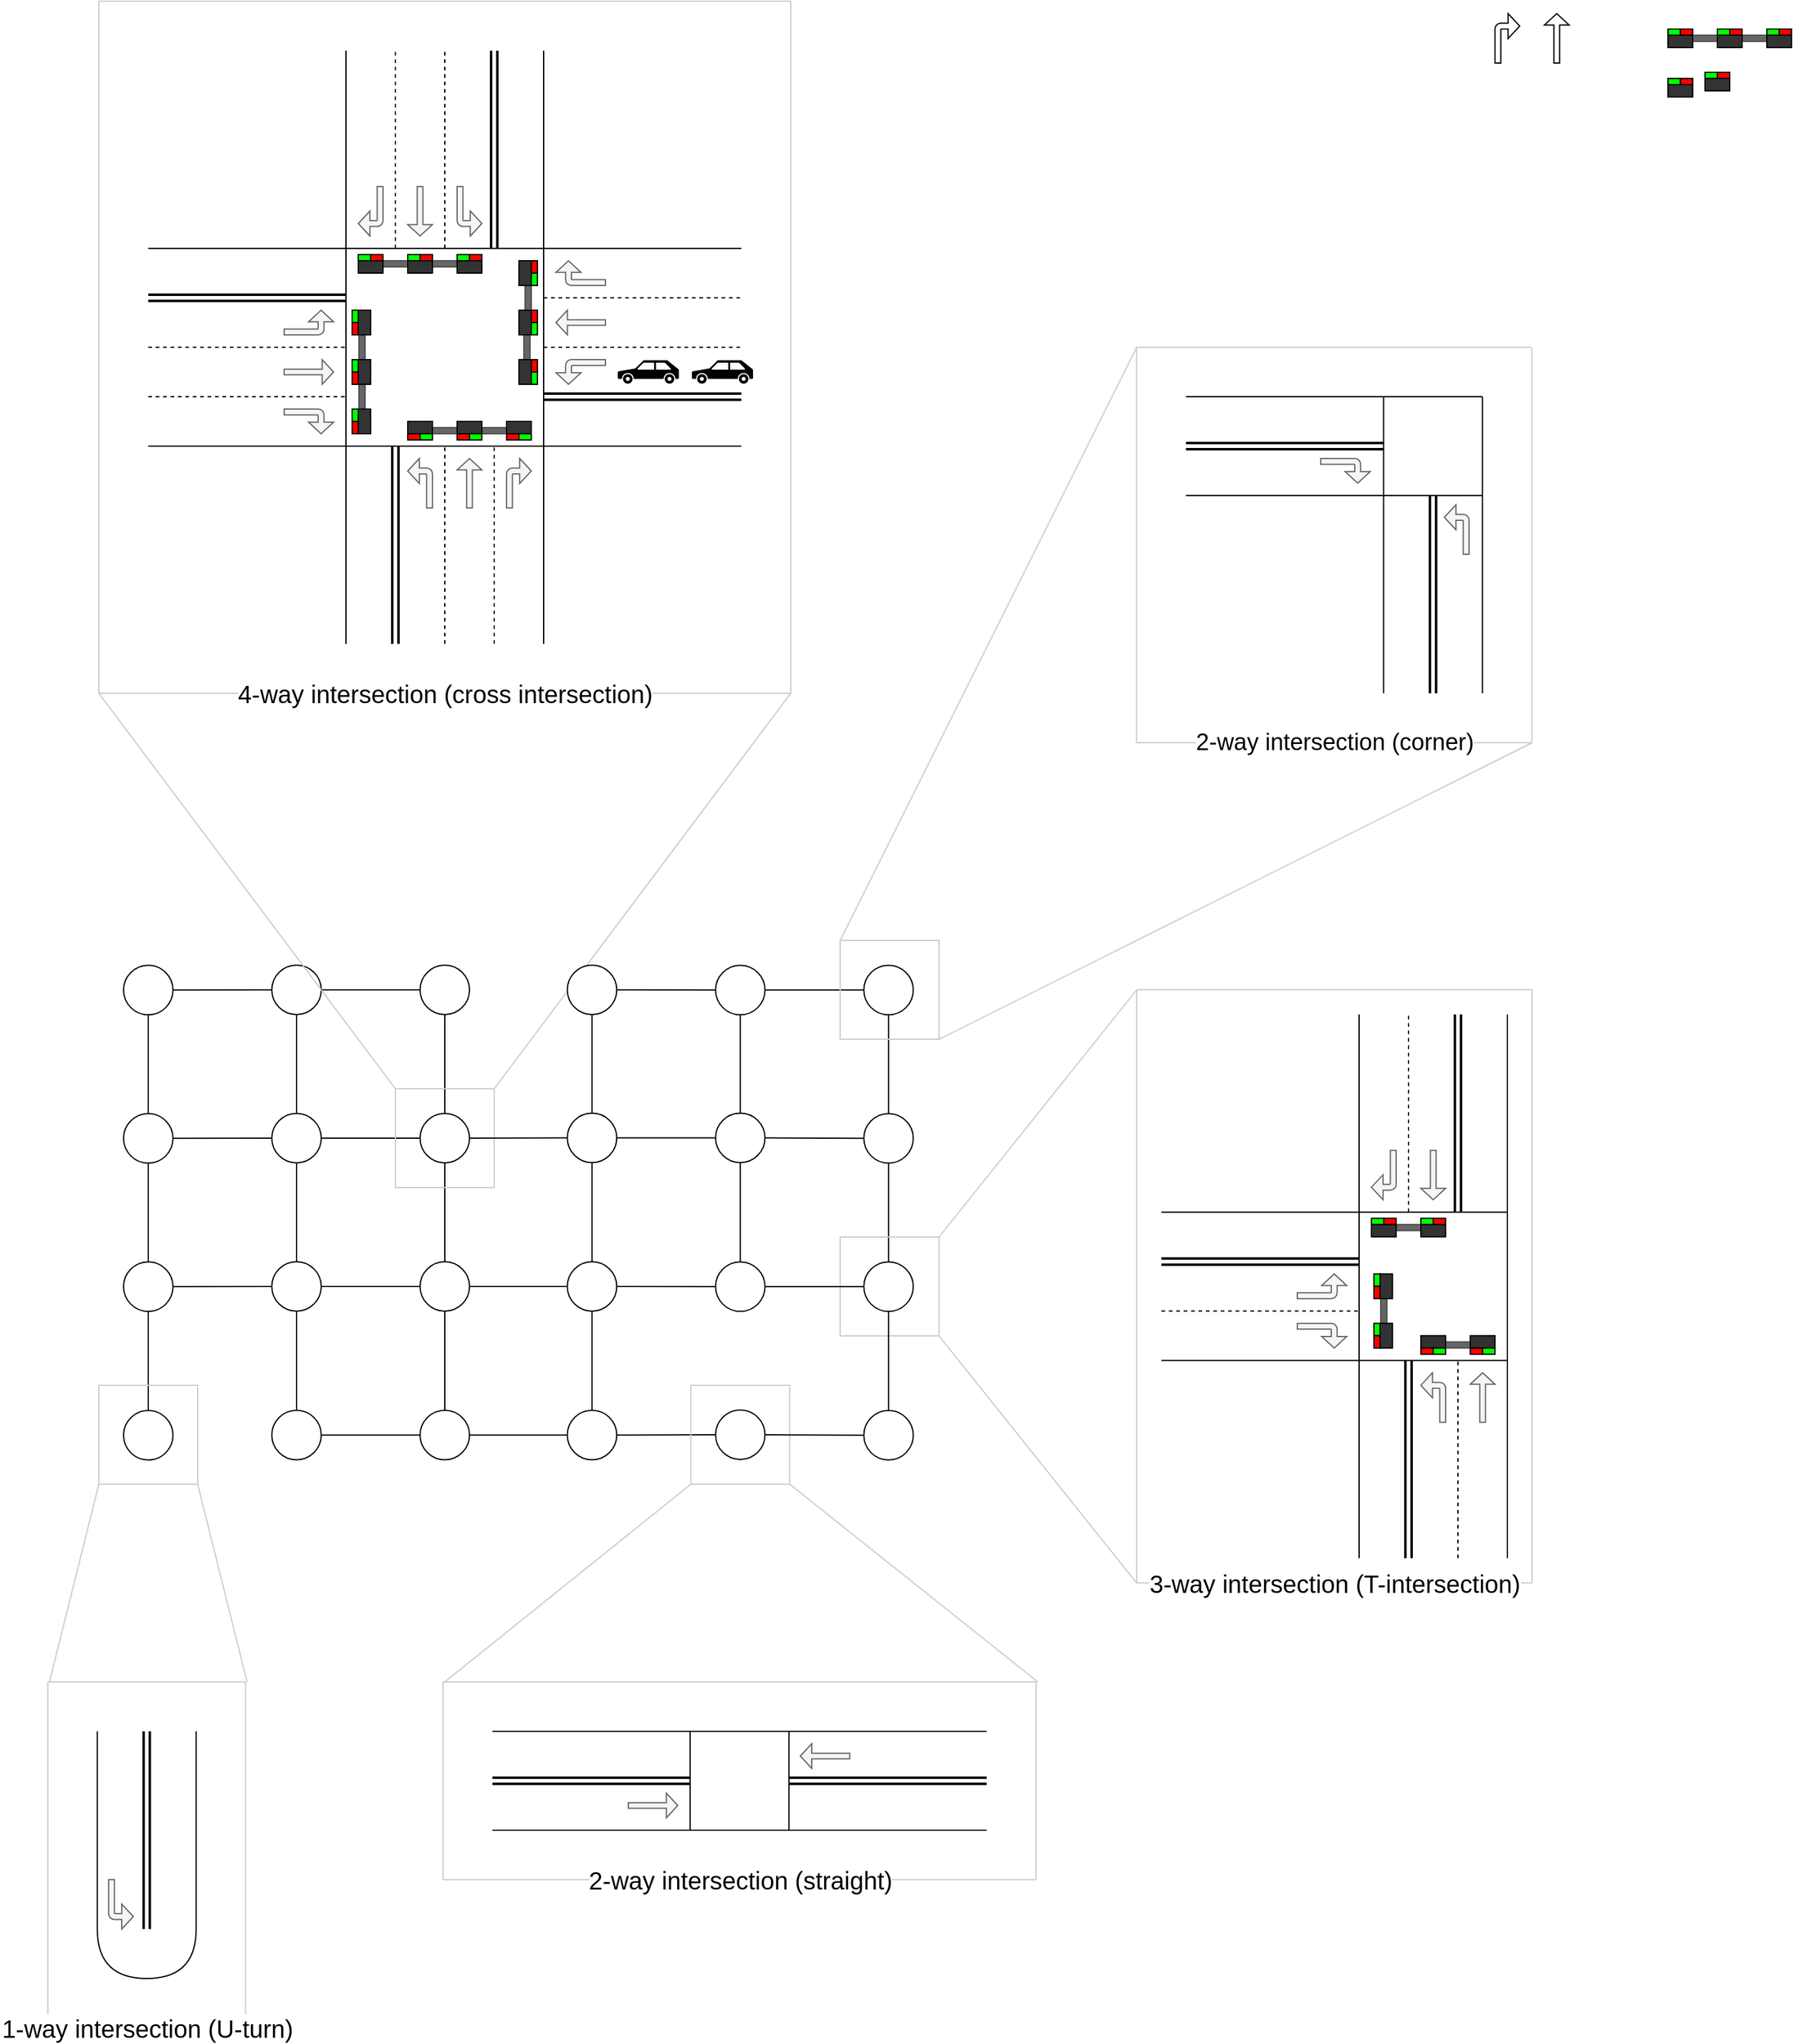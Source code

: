 <mxfile version="13.6.6" type="google"><diagram id="gjuYv91iUmj4YBuujJNa" name="Page-1"><mxGraphModel dx="2370" dy="1333" grid="1" gridSize="10" guides="1" tooltips="1" connect="1" arrows="1" fold="1" page="1" pageScale="1" pageWidth="827" pageHeight="1169" math="0" shadow="0"><root><mxCell id="0"/><mxCell id="1" parent="0"/><mxCell id="1c07DDT7WUpdrF8tkJvU-212" value="" style="rounded=0;whiteSpace=wrap;html=1;strokeWidth=1;fontSize=12;strokeColor=#4D4D4D;fillColor=#666666;" vertex="1" parent="1"><mxGeometry x="290.5" y="350" width="5" height="20" as="geometry"/></mxCell><mxCell id="1c07DDT7WUpdrF8tkJvU-201" value="" style="rounded=0;whiteSpace=wrap;html=1;strokeWidth=1;fontSize=12;strokeColor=#4D4D4D;fillColor=#666666;" vertex="1" parent="1"><mxGeometry x="1117.5" y="1089.84" width="5" height="20" as="geometry"/></mxCell><mxCell id="1c07DDT7WUpdrF8tkJvU-2" value="" style="endArrow=none;html=1;strokeWidth=1;fontSize=12;entryX=1;entryY=0;entryDx=0;entryDy=0;strokeColor=#CCCCCC;" edge="1" parent="1" target="YsIUvXPH6nit6YS_QuIi-169"><mxGeometry width="50" height="50" relative="1" as="geometry"><mxPoint x="640" y="600" as="sourcePoint"/><mxPoint x="330" y="790" as="targetPoint"/></mxGeometry></mxCell><mxCell id="YsIUvXPH6nit6YS_QuIi-2" value="" style="endArrow=none;html=1;" parent="1" edge="1"><mxGeometry width="50" height="50" relative="1" as="geometry"><mxPoint x="280.0" y="240" as="sourcePoint"/><mxPoint x="440.0" y="240" as="targetPoint"/></mxGeometry></mxCell><mxCell id="YsIUvXPH6nit6YS_QuIi-3" value="" style="endArrow=none;html=1;" parent="1" edge="1"><mxGeometry width="50" height="50" relative="1" as="geometry"><mxPoint x="280.0" y="240" as="sourcePoint"/><mxPoint x="280.0" y="400" as="targetPoint"/></mxGeometry></mxCell><mxCell id="YsIUvXPH6nit6YS_QuIi-4" value="" style="endArrow=none;html=1;" parent="1" edge="1"><mxGeometry width="50" height="50" relative="1" as="geometry"><mxPoint x="440.0" y="400" as="sourcePoint"/><mxPoint x="280.0" y="400" as="targetPoint"/></mxGeometry></mxCell><mxCell id="YsIUvXPH6nit6YS_QuIi-5" value="" style="endArrow=none;html=1;" parent="1" edge="1"><mxGeometry width="50" height="50" relative="1" as="geometry"><mxPoint x="440.0" y="400" as="sourcePoint"/><mxPoint x="440.0" y="240" as="targetPoint"/></mxGeometry></mxCell><mxCell id="YsIUvXPH6nit6YS_QuIi-6" value="" style="endArrow=none;html=1;" parent="1" edge="1"><mxGeometry width="50" height="50" relative="1" as="geometry"><mxPoint x="280.0" y="240" as="sourcePoint"/><mxPoint x="280.0" y="80" as="targetPoint"/></mxGeometry></mxCell><mxCell id="YsIUvXPH6nit6YS_QuIi-7" value="" style="endArrow=none;html=1;" parent="1" edge="1"><mxGeometry width="50" height="50" relative="1" as="geometry"><mxPoint x="440.0" y="240" as="sourcePoint"/><mxPoint x="440.0" y="80" as="targetPoint"/></mxGeometry></mxCell><mxCell id="YsIUvXPH6nit6YS_QuIi-8" value="" style="endArrow=none;html=1;" parent="1" edge="1"><mxGeometry width="50" height="50" relative="1" as="geometry"><mxPoint x="440.0" y="240" as="sourcePoint"/><mxPoint x="600" y="240" as="targetPoint"/></mxGeometry></mxCell><mxCell id="YsIUvXPH6nit6YS_QuIi-9" value="" style="endArrow=none;html=1;" parent="1" edge="1"><mxGeometry width="50" height="50" relative="1" as="geometry"><mxPoint x="440.0" y="400" as="sourcePoint"/><mxPoint x="600" y="400" as="targetPoint"/></mxGeometry></mxCell><mxCell id="YsIUvXPH6nit6YS_QuIi-10" value="" style="endArrow=none;html=1;" parent="1" edge="1"><mxGeometry width="50" height="50" relative="1" as="geometry"><mxPoint x="440.0" y="400" as="sourcePoint"/><mxPoint x="440.0" y="560" as="targetPoint"/></mxGeometry></mxCell><mxCell id="YsIUvXPH6nit6YS_QuIi-11" value="" style="endArrow=none;html=1;" parent="1" edge="1"><mxGeometry width="50" height="50" relative="1" as="geometry"><mxPoint x="280.0" y="400" as="sourcePoint"/><mxPoint x="280.0" y="560" as="targetPoint"/></mxGeometry></mxCell><mxCell id="YsIUvXPH6nit6YS_QuIi-12" value="" style="endArrow=none;html=1;" parent="1" edge="1"><mxGeometry width="50" height="50" relative="1" as="geometry"><mxPoint x="280.0" y="400" as="sourcePoint"/><mxPoint x="120" y="400" as="targetPoint"/></mxGeometry></mxCell><mxCell id="YsIUvXPH6nit6YS_QuIi-13" value="" style="endArrow=none;html=1;" parent="1" edge="1"><mxGeometry width="50" height="50" relative="1" as="geometry"><mxPoint x="280.0" y="240" as="sourcePoint"/><mxPoint x="120" y="240" as="targetPoint"/></mxGeometry></mxCell><mxCell id="YsIUvXPH6nit6YS_QuIi-14" value="" style="endArrow=none;html=1;strokeWidth=2;shape=link;" parent="1" edge="1"><mxGeometry width="50" height="50" relative="1" as="geometry"><mxPoint x="400.0" y="240" as="sourcePoint"/><mxPoint x="400.0" y="80" as="targetPoint"/></mxGeometry></mxCell><mxCell id="YsIUvXPH6nit6YS_QuIi-15" value="" style="endArrow=none;html=1;strokeWidth=2;shape=link;" parent="1" edge="1"><mxGeometry width="50" height="50" relative="1" as="geometry"><mxPoint x="320.0" y="560.0" as="sourcePoint"/><mxPoint x="320.0" y="400.0" as="targetPoint"/></mxGeometry></mxCell><mxCell id="YsIUvXPH6nit6YS_QuIi-16" value="" style="endArrow=none;html=1;strokeWidth=2;shape=link;" parent="1" edge="1"><mxGeometry width="50" height="50" relative="1" as="geometry"><mxPoint x="120" y="280" as="sourcePoint"/><mxPoint x="280.0" y="280" as="targetPoint"/></mxGeometry></mxCell><mxCell id="YsIUvXPH6nit6YS_QuIi-17" value="" style="endArrow=none;html=1;strokeWidth=2;shape=link;" parent="1" edge="1"><mxGeometry width="50" height="50" relative="1" as="geometry"><mxPoint x="440.0" y="360.0" as="sourcePoint"/><mxPoint x="600" y="360.0" as="targetPoint"/></mxGeometry></mxCell><mxCell id="YsIUvXPH6nit6YS_QuIi-18" value="" style="endArrow=none;dashed=1;html=1;strokeWidth=1;" parent="1" edge="1"><mxGeometry width="50" height="50" relative="1" as="geometry"><mxPoint x="320.0" y="240" as="sourcePoint"/><mxPoint x="320.0" y="80" as="targetPoint"/></mxGeometry></mxCell><mxCell id="YsIUvXPH6nit6YS_QuIi-19" value="" style="endArrow=none;dashed=1;html=1;strokeWidth=1;" parent="1" edge="1"><mxGeometry width="50" height="50" relative="1" as="geometry"><mxPoint x="360.0" y="240.0" as="sourcePoint"/><mxPoint x="360.0" y="80.0" as="targetPoint"/></mxGeometry></mxCell><mxCell id="YsIUvXPH6nit6YS_QuIi-20" value="" style="endArrow=none;dashed=1;html=1;strokeWidth=1;" parent="1" edge="1"><mxGeometry width="50" height="50" relative="1" as="geometry"><mxPoint x="360.0" y="560.0" as="sourcePoint"/><mxPoint x="360.0" y="400.0" as="targetPoint"/></mxGeometry></mxCell><mxCell id="YsIUvXPH6nit6YS_QuIi-21" value="" style="endArrow=none;dashed=1;html=1;strokeWidth=1;" parent="1" edge="1"><mxGeometry width="50" height="50" relative="1" as="geometry"><mxPoint x="400.0" y="560" as="sourcePoint"/><mxPoint x="400.0" y="400" as="targetPoint"/></mxGeometry></mxCell><mxCell id="YsIUvXPH6nit6YS_QuIi-22" value="" style="endArrow=none;dashed=1;html=1;strokeWidth=1;" parent="1" edge="1"><mxGeometry width="50" height="50" relative="1" as="geometry"><mxPoint x="440.0" y="280" as="sourcePoint"/><mxPoint x="600" y="280" as="targetPoint"/></mxGeometry></mxCell><mxCell id="YsIUvXPH6nit6YS_QuIi-23" value="" style="endArrow=none;dashed=1;html=1;strokeWidth=1;" parent="1" edge="1"><mxGeometry width="50" height="50" relative="1" as="geometry"><mxPoint x="440.0" y="320.0" as="sourcePoint"/><mxPoint x="600" y="320.0" as="targetPoint"/></mxGeometry></mxCell><mxCell id="YsIUvXPH6nit6YS_QuIi-24" value="" style="endArrow=none;dashed=1;html=1;strokeWidth=1;" parent="1" edge="1"><mxGeometry width="50" height="50" relative="1" as="geometry"><mxPoint x="120" y="320.0" as="sourcePoint"/><mxPoint x="280.0" y="320.0" as="targetPoint"/></mxGeometry></mxCell><mxCell id="YsIUvXPH6nit6YS_QuIi-25" value="" style="endArrow=none;dashed=1;html=1;strokeWidth=1;" parent="1" edge="1"><mxGeometry width="50" height="50" relative="1" as="geometry"><mxPoint x="120" y="360.0" as="sourcePoint"/><mxPoint x="280.0" y="360.0" as="targetPoint"/></mxGeometry></mxCell><mxCell id="YsIUvXPH6nit6YS_QuIi-27" value="" style="html=1;shadow=0;dashed=0;align=center;verticalAlign=middle;shape=mxgraph.arrows2.bendArrow;dy=2.36;dx=9.39;notch=0;arrowHead=20.25;rounded=1;fontSize=12;" parent="1" vertex="1"><mxGeometry x="1210" y="50" width="20" height="40" as="geometry"/></mxCell><mxCell id="YsIUvXPH6nit6YS_QuIi-28" value="" style="html=1;shadow=0;dashed=0;align=center;verticalAlign=middle;shape=mxgraph.arrows2.bendArrow;dy=2.36;dx=9.39;notch=0;arrowHead=20.25;rounded=1;fontSize=12;fillColor=#f5f5f5;strokeColor=#666666;fontColor=#333333;" parent="1" vertex="1"><mxGeometry x="410.0" y="410" width="20" height="40" as="geometry"/></mxCell><mxCell id="YsIUvXPH6nit6YS_QuIi-29" value="" style="html=1;shadow=0;dashed=0;align=center;verticalAlign=middle;shape=mxgraph.arrows2.bendArrow;dy=2.36;dx=9.39;notch=0;arrowHead=20.25;rounded=1;fontSize=12;fillColor=#f5f5f5;strokeColor=#666666;fontColor=#333333;flipH=1;" parent="1" vertex="1"><mxGeometry x="330.0" y="410" width="20" height="40" as="geometry"/></mxCell><mxCell id="YsIUvXPH6nit6YS_QuIi-30" value="" style="html=1;shadow=0;dashed=0;align=center;verticalAlign=middle;shape=mxgraph.arrows2.bendArrow;dy=2.36;dx=9.39;notch=0;arrowHead=20.25;rounded=1;fontSize=12;fillColor=#f5f5f5;strokeColor=#666666;fontColor=#333333;flipH=1;flipV=1;" parent="1" vertex="1"><mxGeometry x="290.0" y="190" width="20" height="40" as="geometry"/></mxCell><mxCell id="YsIUvXPH6nit6YS_QuIi-31" value="" style="html=1;shadow=0;dashed=0;align=center;verticalAlign=middle;shape=mxgraph.arrows2.bendArrow;dy=2.36;dx=9.39;notch=0;arrowHead=20.25;rounded=1;fontSize=12;fillColor=#f5f5f5;strokeColor=#666666;fontColor=#333333;flipH=0;flipV=1;" parent="1" vertex="1"><mxGeometry x="370.0" y="190" width="20" height="40" as="geometry"/></mxCell><mxCell id="YsIUvXPH6nit6YS_QuIi-32" value="" style="html=1;shadow=0;dashed=0;align=center;verticalAlign=middle;shape=mxgraph.arrows2.bendArrow;dy=2.36;dx=9.39;notch=0;arrowHead=20.25;rounded=1;fontSize=12;fillColor=#f5f5f5;strokeColor=#666666;fontColor=#333333;flipH=1;flipV=1;rotation=90;" parent="1" vertex="1"><mxGeometry x="460.0" y="240" width="20" height="40" as="geometry"/></mxCell><mxCell id="YsIUvXPH6nit6YS_QuIi-34" value="" style="html=1;shadow=0;dashed=0;align=center;verticalAlign=middle;shape=mxgraph.arrows2.bendArrow;dy=2.36;dx=9.39;notch=0;arrowHead=20.25;rounded=1;fontSize=12;fillColor=#f5f5f5;strokeColor=#666666;fontColor=#333333;flipH=0;flipV=1;rotation=90;" parent="1" vertex="1"><mxGeometry x="460.0" y="320" width="20" height="40" as="geometry"/></mxCell><mxCell id="YsIUvXPH6nit6YS_QuIi-35" value="" style="html=1;shadow=0;dashed=0;align=center;verticalAlign=middle;shape=mxgraph.arrows2.bendArrow;dy=2.36;dx=9.39;notch=0;arrowHead=20.25;rounded=1;fontSize=12;fillColor=#f5f5f5;strokeColor=#666666;fontColor=#333333;flipH=0;flipV=0;rotation=90;" parent="1" vertex="1"><mxGeometry x="240.0" y="360" width="20" height="40" as="geometry"/></mxCell><mxCell id="YsIUvXPH6nit6YS_QuIi-36" value="" style="html=1;shadow=0;dashed=0;align=center;verticalAlign=middle;shape=mxgraph.arrows2.bendArrow;dy=2.36;dx=9.39;notch=0;arrowHead=20.25;rounded=1;fontSize=12;fillColor=#f5f5f5;strokeColor=#666666;fontColor=#333333;flipH=1;flipV=0;rotation=90;" parent="1" vertex="1"><mxGeometry x="240.0" y="280" width="20" height="40" as="geometry"/></mxCell><mxCell id="YsIUvXPH6nit6YS_QuIi-38" value="" style="html=1;shadow=0;dashed=0;align=center;verticalAlign=middle;shape=mxgraph.arrows2.arrow;dy=0.77;dx=9.24;direction=north;notch=0;fontSize=12;" parent="1" vertex="1"><mxGeometry x="1250" y="50" width="20" height="40" as="geometry"/></mxCell><mxCell id="YsIUvXPH6nit6YS_QuIi-39" value="" style="html=1;shadow=0;dashed=0;align=center;verticalAlign=middle;shape=mxgraph.arrows2.arrow;dy=0.77;dx=9.24;direction=north;notch=0;fontSize=12;fillColor=#f5f5f5;strokeColor=#666666;fontColor=#333333;" parent="1" vertex="1"><mxGeometry x="370.0" y="410" width="20" height="40" as="geometry"/></mxCell><mxCell id="YsIUvXPH6nit6YS_QuIi-40" value="" style="html=1;shadow=0;dashed=0;align=center;verticalAlign=middle;shape=mxgraph.arrows2.arrow;dy=0.77;dx=9.24;direction=north;notch=0;fontSize=12;fillColor=#f5f5f5;strokeColor=#666666;fontColor=#333333;flipV=1;" parent="1" vertex="1"><mxGeometry x="330.0" y="190" width="20" height="40" as="geometry"/></mxCell><mxCell id="YsIUvXPH6nit6YS_QuIi-41" value="" style="html=1;shadow=0;dashed=0;align=center;verticalAlign=middle;shape=mxgraph.arrows2.arrow;dy=0.77;dx=9.24;direction=north;notch=0;fontSize=12;fillColor=#f5f5f5;strokeColor=#666666;fontColor=#333333;flipV=1;rotation=90;" parent="1" vertex="1"><mxGeometry x="460.0" y="280" width="20" height="40" as="geometry"/></mxCell><mxCell id="YsIUvXPH6nit6YS_QuIi-42" value="" style="html=1;shadow=0;dashed=0;align=center;verticalAlign=middle;shape=mxgraph.arrows2.arrow;dy=0.77;dx=9.24;direction=north;notch=0;fontSize=12;fillColor=#f5f5f5;strokeColor=#666666;fontColor=#333333;flipV=0;rotation=90;" parent="1" vertex="1"><mxGeometry x="240.0" y="320" width="20" height="40" as="geometry"/></mxCell><mxCell id="YsIUvXPH6nit6YS_QuIi-43" value="" style="rounded=0;whiteSpace=wrap;html=1;fontSize=12;fillColor=#333333;" parent="1" vertex="1"><mxGeometry x="1350" y="107.5" width="20" height="10" as="geometry"/></mxCell><mxCell id="YsIUvXPH6nit6YS_QuIi-44" value="" style="rounded=0;whiteSpace=wrap;html=1;fontSize=12;fillColor=#00FF00;strokeWidth=1;perimeterSpacing=0;" parent="1" vertex="1"><mxGeometry x="1350" y="102.5" width="10" height="5" as="geometry"/></mxCell><mxCell id="YsIUvXPH6nit6YS_QuIi-45" value="" style="rounded=0;whiteSpace=wrap;html=1;fontSize=12;strokeWidth=1;perimeterSpacing=0;fillColor=#FF0000;" parent="1" vertex="1"><mxGeometry x="1360" y="102.5" width="10" height="5" as="geometry"/></mxCell><mxCell id="YsIUvXPH6nit6YS_QuIi-107" value="" style="group" parent="1" vertex="1" connectable="0"><mxGeometry x="1350" y="62.5" width="100" height="15" as="geometry"/></mxCell><mxCell id="YsIUvXPH6nit6YS_QuIi-59" value="" style="rounded=0;whiteSpace=wrap;html=1;strokeWidth=1;fontSize=12;strokeColor=#4D4D4D;fillColor=#666666;" parent="YsIUvXPH6nit6YS_QuIi-107" vertex="1"><mxGeometry x="60" y="5" width="20" height="5" as="geometry"/></mxCell><mxCell id="YsIUvXPH6nit6YS_QuIi-55" value="" style="rounded=0;whiteSpace=wrap;html=1;strokeWidth=1;fontSize=12;strokeColor=#4D4D4D;fillColor=#666666;" parent="YsIUvXPH6nit6YS_QuIi-107" vertex="1"><mxGeometry x="20" y="5" width="20" height="5" as="geometry"/></mxCell><mxCell id="YsIUvXPH6nit6YS_QuIi-52" value="" style="rounded=0;whiteSpace=wrap;html=1;fontSize=12;fillColor=#333333;" parent="YsIUvXPH6nit6YS_QuIi-107" vertex="1"><mxGeometry y="5" width="20" height="10" as="geometry"/></mxCell><mxCell id="YsIUvXPH6nit6YS_QuIi-53" value="" style="rounded=0;whiteSpace=wrap;html=1;fontSize=12;fillColor=#00FF00;strokeWidth=1;perimeterSpacing=0;" parent="YsIUvXPH6nit6YS_QuIi-107" vertex="1"><mxGeometry width="10" height="5" as="geometry"/></mxCell><mxCell id="YsIUvXPH6nit6YS_QuIi-54" value="" style="rounded=0;whiteSpace=wrap;html=1;fontSize=12;strokeWidth=1;perimeterSpacing=0;fillColor=#FF0000;" parent="YsIUvXPH6nit6YS_QuIi-107" vertex="1"><mxGeometry x="10" width="10" height="5" as="geometry"/></mxCell><mxCell id="YsIUvXPH6nit6YS_QuIi-56" value="" style="rounded=0;whiteSpace=wrap;html=1;fontSize=12;fillColor=#333333;" parent="YsIUvXPH6nit6YS_QuIi-107" vertex="1"><mxGeometry x="40" y="5" width="20" height="10" as="geometry"/></mxCell><mxCell id="YsIUvXPH6nit6YS_QuIi-57" value="" style="rounded=0;whiteSpace=wrap;html=1;fontSize=12;fillColor=#00FF00;strokeWidth=1;perimeterSpacing=0;" parent="YsIUvXPH6nit6YS_QuIi-107" vertex="1"><mxGeometry x="40" width="10" height="5" as="geometry"/></mxCell><mxCell id="YsIUvXPH6nit6YS_QuIi-58" value="" style="rounded=0;whiteSpace=wrap;html=1;fontSize=12;strokeWidth=1;perimeterSpacing=0;fillColor=#FF0000;" parent="YsIUvXPH6nit6YS_QuIi-107" vertex="1"><mxGeometry x="50" width="10" height="5" as="geometry"/></mxCell><mxCell id="YsIUvXPH6nit6YS_QuIi-60" value="" style="rounded=0;whiteSpace=wrap;html=1;fontSize=12;fillColor=#333333;" parent="YsIUvXPH6nit6YS_QuIi-107" vertex="1"><mxGeometry x="80" y="5" width="20" height="10" as="geometry"/></mxCell><mxCell id="YsIUvXPH6nit6YS_QuIi-61" value="" style="rounded=0;whiteSpace=wrap;html=1;fontSize=12;fillColor=#00FF00;strokeWidth=1;perimeterSpacing=0;" parent="YsIUvXPH6nit6YS_QuIi-107" vertex="1"><mxGeometry x="80" width="10" height="5" as="geometry"/></mxCell><mxCell id="YsIUvXPH6nit6YS_QuIi-62" value="" style="rounded=0;whiteSpace=wrap;html=1;fontSize=12;strokeWidth=1;perimeterSpacing=0;fillColor=#FF0000;" parent="YsIUvXPH6nit6YS_QuIi-107" vertex="1"><mxGeometry x="90" width="10" height="5" as="geometry"/></mxCell><mxCell id="YsIUvXPH6nit6YS_QuIi-121" value="" style="group;rotation=-180;" parent="1" vertex="1" connectable="0"><mxGeometry x="330.0" y="380" width="100" height="15" as="geometry"/></mxCell><mxCell id="YsIUvXPH6nit6YS_QuIi-122" value="" style="rounded=0;whiteSpace=wrap;html=1;strokeWidth=1;fontSize=12;strokeColor=#4D4D4D;fillColor=#666666;rotation=-180;" parent="YsIUvXPH6nit6YS_QuIi-121" vertex="1"><mxGeometry x="20" y="5" width="20" height="5" as="geometry"/></mxCell><mxCell id="YsIUvXPH6nit6YS_QuIi-123" value="" style="rounded=0;whiteSpace=wrap;html=1;strokeWidth=1;fontSize=12;strokeColor=#4D4D4D;fillColor=#666666;rotation=-180;" parent="YsIUvXPH6nit6YS_QuIi-121" vertex="1"><mxGeometry x="60" y="5" width="20" height="5" as="geometry"/></mxCell><mxCell id="YsIUvXPH6nit6YS_QuIi-124" value="" style="rounded=0;whiteSpace=wrap;html=1;fontSize=12;fillColor=#333333;rotation=-180;" parent="YsIUvXPH6nit6YS_QuIi-121" vertex="1"><mxGeometry x="80" width="20" height="10" as="geometry"/></mxCell><mxCell id="YsIUvXPH6nit6YS_QuIi-125" value="" style="rounded=0;whiteSpace=wrap;html=1;fontSize=12;fillColor=#00FF00;strokeWidth=1;perimeterSpacing=0;rotation=-180;" parent="YsIUvXPH6nit6YS_QuIi-121" vertex="1"><mxGeometry x="90" y="10" width="10" height="5" as="geometry"/></mxCell><mxCell id="YsIUvXPH6nit6YS_QuIi-126" value="" style="rounded=0;whiteSpace=wrap;html=1;fontSize=12;strokeWidth=1;perimeterSpacing=0;fillColor=#FF0000;rotation=-180;" parent="YsIUvXPH6nit6YS_QuIi-121" vertex="1"><mxGeometry x="80" y="10" width="10" height="5" as="geometry"/></mxCell><mxCell id="YsIUvXPH6nit6YS_QuIi-127" value="" style="rounded=0;whiteSpace=wrap;html=1;fontSize=12;fillColor=#333333;rotation=-180;" parent="YsIUvXPH6nit6YS_QuIi-121" vertex="1"><mxGeometry x="40" width="20" height="10" as="geometry"/></mxCell><mxCell id="YsIUvXPH6nit6YS_QuIi-128" value="" style="rounded=0;whiteSpace=wrap;html=1;fontSize=12;fillColor=#00FF00;strokeWidth=1;perimeterSpacing=0;rotation=-180;" parent="YsIUvXPH6nit6YS_QuIi-121" vertex="1"><mxGeometry x="50" y="10" width="10" height="5" as="geometry"/></mxCell><mxCell id="YsIUvXPH6nit6YS_QuIi-129" value="" style="rounded=0;whiteSpace=wrap;html=1;fontSize=12;strokeWidth=1;perimeterSpacing=0;fillColor=#FF0000;rotation=-180;" parent="YsIUvXPH6nit6YS_QuIi-121" vertex="1"><mxGeometry x="40" y="10" width="10" height="5" as="geometry"/></mxCell><mxCell id="YsIUvXPH6nit6YS_QuIi-130" value="" style="rounded=0;whiteSpace=wrap;html=1;fontSize=12;fillColor=#333333;rotation=-180;" parent="YsIUvXPH6nit6YS_QuIi-121" vertex="1"><mxGeometry width="20" height="10" as="geometry"/></mxCell><mxCell id="YsIUvXPH6nit6YS_QuIi-131" value="" style="rounded=0;whiteSpace=wrap;html=1;fontSize=12;fillColor=#00FF00;strokeWidth=1;perimeterSpacing=0;rotation=-180;" parent="YsIUvXPH6nit6YS_QuIi-121" vertex="1"><mxGeometry x="10" y="10" width="10" height="5" as="geometry"/></mxCell><mxCell id="YsIUvXPH6nit6YS_QuIi-132" value="" style="rounded=0;whiteSpace=wrap;html=1;fontSize=12;strokeWidth=1;perimeterSpacing=0;fillColor=#FF0000;rotation=-180;" parent="YsIUvXPH6nit6YS_QuIi-121" vertex="1"><mxGeometry y="10" width="10" height="5" as="geometry"/></mxCell><mxCell id="YsIUvXPH6nit6YS_QuIi-133" value="" style="rounded=0;whiteSpace=wrap;html=1;fontSize=12;fillColor=#333333;" parent="1" vertex="1"><mxGeometry x="1380" y="102.5" width="20" height="10" as="geometry"/></mxCell><mxCell id="YsIUvXPH6nit6YS_QuIi-134" value="" style="rounded=0;whiteSpace=wrap;html=1;fontSize=12;fillColor=#00FF00;strokeWidth=1;perimeterSpacing=0;" parent="1" vertex="1"><mxGeometry x="1380" y="97.5" width="10" height="5" as="geometry"/></mxCell><mxCell id="YsIUvXPH6nit6YS_QuIi-135" value="" style="rounded=0;whiteSpace=wrap;html=1;fontSize=12;strokeWidth=1;perimeterSpacing=0;fillColor=#FF0000;" parent="1" vertex="1"><mxGeometry x="1390" y="97.5" width="10" height="5" as="geometry"/></mxCell><mxCell id="YsIUvXPH6nit6YS_QuIi-136" value="" style="ellipse;whiteSpace=wrap;html=1;aspect=fixed;strokeWidth=1;fontSize=12;" parent="1" vertex="1"><mxGeometry x="220" y="820" width="40" height="40" as="geometry"/></mxCell><mxCell id="YsIUvXPH6nit6YS_QuIi-137" value="" style="ellipse;whiteSpace=wrap;html=1;aspect=fixed;strokeWidth=1;fontSize=12;" parent="1" vertex="1"><mxGeometry x="340" y="820" width="40" height="40" as="geometry"/></mxCell><mxCell id="YsIUvXPH6nit6YS_QuIi-138" value="" style="endArrow=none;html=1;strokeWidth=1;fontSize=12;exitX=1;exitY=0.5;exitDx=0;exitDy=0;entryX=0;entryY=0.5;entryDx=0;entryDy=0;" parent="1" source="YsIUvXPH6nit6YS_QuIi-136" target="YsIUvXPH6nit6YS_QuIi-137" edge="1"><mxGeometry width="50" height="50" relative="1" as="geometry"><mxPoint x="160" y="990" as="sourcePoint"/><mxPoint x="210" y="940" as="targetPoint"/></mxGeometry></mxCell><mxCell id="YsIUvXPH6nit6YS_QuIi-139" value="" style="ellipse;whiteSpace=wrap;html=1;aspect=fixed;strokeWidth=1;fontSize=12;" parent="1" vertex="1"><mxGeometry x="699.17" y="820.18" width="40" height="40" as="geometry"/></mxCell><mxCell id="YsIUvXPH6nit6YS_QuIi-140" value="" style="ellipse;whiteSpace=wrap;html=1;aspect=fixed;strokeWidth=1;fontSize=12;" parent="1" vertex="1"><mxGeometry x="220" y="940" width="40" height="40" as="geometry"/></mxCell><mxCell id="YsIUvXPH6nit6YS_QuIi-141" value="" style="ellipse;whiteSpace=wrap;html=1;aspect=fixed;strokeWidth=1;fontSize=12;" parent="1" vertex="1"><mxGeometry x="340" y="940" width="40" height="40" as="geometry"/></mxCell><mxCell id="YsIUvXPH6nit6YS_QuIi-142" value="" style="ellipse;whiteSpace=wrap;html=1;aspect=fixed;strokeWidth=1;fontSize=12;" parent="1" vertex="1"><mxGeometry x="699.17" y="940.18" width="40" height="40" as="geometry"/></mxCell><mxCell id="YsIUvXPH6nit6YS_QuIi-143" value="" style="ellipse;whiteSpace=wrap;html=1;aspect=fixed;strokeWidth=1;fontSize=12;" parent="1" vertex="1"><mxGeometry x="220" y="1060" width="40" height="40" as="geometry"/></mxCell><mxCell id="YsIUvXPH6nit6YS_QuIi-144" value="" style="ellipse;whiteSpace=wrap;html=1;aspect=fixed;strokeWidth=1;fontSize=12;" parent="1" vertex="1"><mxGeometry x="340" y="1060" width="40" height="40" as="geometry"/></mxCell><mxCell id="YsIUvXPH6nit6YS_QuIi-145" value="" style="ellipse;whiteSpace=wrap;html=1;aspect=fixed;strokeWidth=1;fontSize=12;" parent="1" vertex="1"><mxGeometry x="699.17" y="1060.18" width="40" height="40" as="geometry"/></mxCell><mxCell id="YsIUvXPH6nit6YS_QuIi-146" value="" style="endArrow=none;html=1;strokeWidth=1;fontSize=12;exitX=0.5;exitY=1;exitDx=0;exitDy=0;entryX=0.5;entryY=0;entryDx=0;entryDy=0;" parent="1" source="YsIUvXPH6nit6YS_QuIi-136" target="YsIUvXPH6nit6YS_QuIi-140" edge="1"><mxGeometry width="50" height="50" relative="1" as="geometry"><mxPoint x="270" y="850" as="sourcePoint"/><mxPoint x="350" y="850" as="targetPoint"/></mxGeometry></mxCell><mxCell id="YsIUvXPH6nit6YS_QuIi-147" value="" style="endArrow=none;html=1;strokeWidth=1;fontSize=12;exitX=0.5;exitY=1;exitDx=0;exitDy=0;entryX=0.5;entryY=0;entryDx=0;entryDy=0;" parent="1" source="YsIUvXPH6nit6YS_QuIi-137" target="YsIUvXPH6nit6YS_QuIi-141" edge="1"><mxGeometry width="50" height="50" relative="1" as="geometry"><mxPoint x="250" y="870" as="sourcePoint"/><mxPoint x="250" y="950" as="targetPoint"/></mxGeometry></mxCell><mxCell id="YsIUvXPH6nit6YS_QuIi-148" value="" style="endArrow=none;html=1;strokeWidth=1;fontSize=12;exitX=1;exitY=0.5;exitDx=0;exitDy=0;entryX=0;entryY=0.5;entryDx=0;entryDy=0;" parent="1" source="1c07DDT7WUpdrF8tkJvU-389" target="YsIUvXPH6nit6YS_QuIi-139" edge="1"><mxGeometry width="50" height="50" relative="1" as="geometry"><mxPoint x="370" y="870" as="sourcePoint"/><mxPoint x="370" y="950" as="targetPoint"/></mxGeometry></mxCell><mxCell id="YsIUvXPH6nit6YS_QuIi-149" value="" style="endArrow=none;html=1;strokeWidth=1;fontSize=12;exitX=1;exitY=0.5;exitDx=0;exitDy=0;entryX=0;entryY=0.5;entryDx=0;entryDy=0;" parent="1" source="1c07DDT7WUpdrF8tkJvU-391" target="YsIUvXPH6nit6YS_QuIi-142" edge="1"><mxGeometry width="50" height="50" relative="1" as="geometry"><mxPoint x="390.0" y="850" as="sourcePoint"/><mxPoint x="470" y="850" as="targetPoint"/></mxGeometry></mxCell><mxCell id="YsIUvXPH6nit6YS_QuIi-150" value="" style="endArrow=none;html=1;strokeWidth=1;fontSize=12;exitX=0;exitY=0.5;exitDx=0;exitDy=0;entryX=1;entryY=0.5;entryDx=0;entryDy=0;" parent="1" source="YsIUvXPH6nit6YS_QuIi-141" target="YsIUvXPH6nit6YS_QuIi-140" edge="1"><mxGeometry width="50" height="50" relative="1" as="geometry"><mxPoint x="390.0" y="970" as="sourcePoint"/><mxPoint x="480" y="860" as="targetPoint"/></mxGeometry></mxCell><mxCell id="YsIUvXPH6nit6YS_QuIi-151" value="" style="endArrow=none;html=1;strokeWidth=1;fontSize=12;exitX=0.5;exitY=1;exitDx=0;exitDy=0;entryX=0.5;entryY=0;entryDx=0;entryDy=0;" parent="1" source="YsIUvXPH6nit6YS_QuIi-140" target="YsIUvXPH6nit6YS_QuIi-143" edge="1"><mxGeometry width="50" height="50" relative="1" as="geometry"><mxPoint x="390.0" y="970" as="sourcePoint"/><mxPoint x="470" y="970" as="targetPoint"/></mxGeometry></mxCell><mxCell id="YsIUvXPH6nit6YS_QuIi-152" value="" style="endArrow=none;html=1;strokeWidth=1;fontSize=12;exitX=0;exitY=0.5;exitDx=0;exitDy=0;entryX=1;entryY=0.5;entryDx=0;entryDy=0;" parent="1" source="YsIUvXPH6nit6YS_QuIi-144" target="YsIUvXPH6nit6YS_QuIi-143" edge="1"><mxGeometry width="50" height="50" relative="1" as="geometry"><mxPoint x="250" y="990" as="sourcePoint"/><mxPoint x="250" y="1070.0" as="targetPoint"/></mxGeometry></mxCell><mxCell id="YsIUvXPH6nit6YS_QuIi-153" value="" style="endArrow=none;html=1;strokeWidth=1;fontSize=12;exitX=0.5;exitY=0;exitDx=0;exitDy=0;entryX=0.5;entryY=1;entryDx=0;entryDy=0;" parent="1" source="YsIUvXPH6nit6YS_QuIi-144" target="YsIUvXPH6nit6YS_QuIi-141" edge="1"><mxGeometry width="50" height="50" relative="1" as="geometry"><mxPoint x="350.0" y="1090.0" as="sourcePoint"/><mxPoint x="270.0" y="1090.0" as="targetPoint"/></mxGeometry></mxCell><mxCell id="YsIUvXPH6nit6YS_QuIi-154" value="" style="endArrow=none;html=1;strokeWidth=1;fontSize=12;exitX=0.5;exitY=0;exitDx=0;exitDy=0;entryX=0.5;entryY=1;entryDx=0;entryDy=0;" parent="1" source="YsIUvXPH6nit6YS_QuIi-145" target="YsIUvXPH6nit6YS_QuIi-142" edge="1"><mxGeometry width="50" height="50" relative="1" as="geometry"><mxPoint x="609.17" y="1070.18" as="sourcePoint"/><mxPoint x="609.17" y="990.18" as="targetPoint"/></mxGeometry></mxCell><mxCell id="YsIUvXPH6nit6YS_QuIi-155" value="" style="endArrow=none;html=1;strokeWidth=1;fontSize=12;exitX=0;exitY=0.5;exitDx=0;exitDy=0;entryX=1;entryY=0.5;entryDx=0;entryDy=0;" parent="1" source="1c07DDT7WUpdrF8tkJvU-252" target="YsIUvXPH6nit6YS_QuIi-144" edge="1"><mxGeometry width="50" height="50" relative="1" as="geometry"><mxPoint x="490" y="1070.0" as="sourcePoint"/><mxPoint x="490" y="990" as="targetPoint"/></mxGeometry></mxCell><mxCell id="YsIUvXPH6nit6YS_QuIi-156" value="" style="endArrow=none;html=1;strokeWidth=1;fontSize=12;exitX=0.5;exitY=0;exitDx=0;exitDy=0;entryX=0.5;entryY=1;entryDx=0;entryDy=0;" parent="1" source="YsIUvXPH6nit6YS_QuIi-142" target="YsIUvXPH6nit6YS_QuIi-139" edge="1"><mxGeometry width="50" height="50" relative="1" as="geometry"><mxPoint x="709.17" y="1090.18" as="sourcePoint"/><mxPoint x="629.17" y="1090.18" as="targetPoint"/></mxGeometry></mxCell><mxCell id="YsIUvXPH6nit6YS_QuIi-169" value="" style="rounded=0;whiteSpace=wrap;html=1;strokeWidth=1;fontSize=12;fillColor=none;strokeColor=#CCCCCC;" parent="1" vertex="1"><mxGeometry x="320" y="920" width="80" height="80" as="geometry"/></mxCell><mxCell id="1c07DDT7WUpdrF8tkJvU-1" value="" style="endArrow=none;html=1;strokeWidth=1;fontSize=12;entryX=0;entryY=0;entryDx=0;entryDy=0;strokeColor=#CCCCCC;" edge="1" parent="1" target="YsIUvXPH6nit6YS_QuIi-169"><mxGeometry width="50" height="50" relative="1" as="geometry"><mxPoint x="80" y="600" as="sourcePoint"/><mxPoint x="330" y="870" as="targetPoint"/></mxGeometry></mxCell><mxCell id="1c07DDT7WUpdrF8tkJvU-4" value="" style="shape=mxgraph.signs.transportation.car_3;html=1;fillColor=#000000;strokeColor=none;verticalLabelPosition=bottom;verticalAlign=top;align=center;fontSize=12;" vertex="1" parent="1"><mxGeometry x="500.0" y="330.5" width="49.5" height="19" as="geometry"/></mxCell><mxCell id="1c07DDT7WUpdrF8tkJvU-5" value="" style="shape=mxgraph.signs.transportation.car_3;html=1;fillColor=#000000;strokeColor=none;verticalLabelPosition=bottom;verticalAlign=top;align=center;fontSize=12;" vertex="1" parent="1"><mxGeometry x="560" y="330.5" width="49.5" height="19" as="geometry"/></mxCell><mxCell id="YsIUvXPH6nit6YS_QuIi-109" value="" style="rounded=0;whiteSpace=wrap;html=1;strokeWidth=1;fontSize=12;strokeColor=#4D4D4D;fillColor=#666666;" parent="1" vertex="1"><mxGeometry x="350.0" y="250" width="20" height="5" as="geometry"/></mxCell><mxCell id="YsIUvXPH6nit6YS_QuIi-110" value="" style="rounded=0;whiteSpace=wrap;html=1;strokeWidth=1;fontSize=12;strokeColor=#4D4D4D;fillColor=#666666;" parent="1" vertex="1"><mxGeometry x="310.0" y="250" width="20" height="5" as="geometry"/></mxCell><mxCell id="YsIUvXPH6nit6YS_QuIi-111" value="" style="rounded=0;whiteSpace=wrap;html=1;fontSize=12;fillColor=#333333;" parent="1" vertex="1"><mxGeometry x="290.0" y="250" width="20" height="10" as="geometry"/></mxCell><mxCell id="YsIUvXPH6nit6YS_QuIi-112" value="" style="rounded=0;whiteSpace=wrap;html=1;fontSize=12;fillColor=#00FF00;strokeWidth=1;perimeterSpacing=0;" parent="1" vertex="1"><mxGeometry x="290.0" y="245" width="10" height="5" as="geometry"/></mxCell><mxCell id="YsIUvXPH6nit6YS_QuIi-113" value="" style="rounded=0;whiteSpace=wrap;html=1;fontSize=12;strokeWidth=1;perimeterSpacing=0;fillColor=#FF0000;" parent="1" vertex="1"><mxGeometry x="300.0" y="245" width="10" height="5" as="geometry"/></mxCell><mxCell id="YsIUvXPH6nit6YS_QuIi-114" value="" style="rounded=0;whiteSpace=wrap;html=1;fontSize=12;fillColor=#333333;" parent="1" vertex="1"><mxGeometry x="330.0" y="250" width="20" height="10" as="geometry"/></mxCell><mxCell id="YsIUvXPH6nit6YS_QuIi-115" value="" style="rounded=0;whiteSpace=wrap;html=1;fontSize=12;fillColor=#00FF00;strokeWidth=1;perimeterSpacing=0;" parent="1" vertex="1"><mxGeometry x="330.0" y="245" width="10" height="5" as="geometry"/></mxCell><mxCell id="YsIUvXPH6nit6YS_QuIi-116" value="" style="rounded=0;whiteSpace=wrap;html=1;fontSize=12;strokeWidth=1;perimeterSpacing=0;fillColor=#FF0000;" parent="1" vertex="1"><mxGeometry x="340.0" y="245" width="10" height="5" as="geometry"/></mxCell><mxCell id="YsIUvXPH6nit6YS_QuIi-117" value="" style="rounded=0;whiteSpace=wrap;html=1;fontSize=12;fillColor=#333333;" parent="1" vertex="1"><mxGeometry x="370.0" y="250" width="20" height="10" as="geometry"/></mxCell><mxCell id="YsIUvXPH6nit6YS_QuIi-118" value="" style="rounded=0;whiteSpace=wrap;html=1;fontSize=12;fillColor=#00FF00;strokeWidth=1;perimeterSpacing=0;" parent="1" vertex="1"><mxGeometry x="370.0" y="245" width="10" height="5" as="geometry"/></mxCell><mxCell id="YsIUvXPH6nit6YS_QuIi-119" value="" style="rounded=0;whiteSpace=wrap;html=1;fontSize=12;strokeWidth=1;perimeterSpacing=0;fillColor=#FF0000;" parent="1" vertex="1"><mxGeometry x="380.0" y="245" width="10" height="5" as="geometry"/></mxCell><mxCell id="1c07DDT7WUpdrF8tkJvU-44" value="" style="endArrow=none;html=1;strokeWidth=1;fontSize=12;strokeColor=#CCCCCC;" edge="1" parent="1"><mxGeometry width="50" height="50" relative="1" as="geometry"><mxPoint x="80" y="40" as="sourcePoint"/><mxPoint x="640" y="40" as="targetPoint"/></mxGeometry></mxCell><mxCell id="1c07DDT7WUpdrF8tkJvU-45" value="" style="endArrow=none;html=1;strokeWidth=1;fontSize=12;strokeColor=#CCCCCC;" edge="1" parent="1"><mxGeometry width="50" height="50" relative="1" as="geometry"><mxPoint x="80" y="40" as="sourcePoint"/><mxPoint x="80" y="600" as="targetPoint"/></mxGeometry></mxCell><mxCell id="1c07DDT7WUpdrF8tkJvU-46" value="4-way intersection (cross intersection)" style="endArrow=none;html=1;strokeWidth=1;fontSize=20;strokeColor=#CCCCCC;" edge="1" parent="1"><mxGeometry width="50" height="50" relative="1" as="geometry"><mxPoint x="80" y="600" as="sourcePoint"/><mxPoint x="640" y="600" as="targetPoint"/></mxGeometry></mxCell><mxCell id="1c07DDT7WUpdrF8tkJvU-47" value="" style="endArrow=none;html=1;strokeWidth=1;fontSize=12;strokeColor=#CCCCCC;" edge="1" parent="1"><mxGeometry width="50" height="50" relative="1" as="geometry"><mxPoint x="640" y="40" as="sourcePoint"/><mxPoint x="640" y="600" as="targetPoint"/></mxGeometry></mxCell><mxCell id="1c07DDT7WUpdrF8tkJvU-122" value="" style="endArrow=none;html=1;" edge="1" parent="1"><mxGeometry width="50" height="50" relative="1" as="geometry"><mxPoint x="1100" y="1019.84" as="sourcePoint"/><mxPoint x="1220" y="1019.84" as="targetPoint"/></mxGeometry></mxCell><mxCell id="1c07DDT7WUpdrF8tkJvU-123" value="" style="endArrow=none;html=1;" edge="1" parent="1"><mxGeometry width="50" height="50" relative="1" as="geometry"><mxPoint x="1100" y="1019.84" as="sourcePoint"/><mxPoint x="1100" y="1139.84" as="targetPoint"/></mxGeometry></mxCell><mxCell id="1c07DDT7WUpdrF8tkJvU-124" value="" style="endArrow=none;html=1;" edge="1" parent="1"><mxGeometry width="50" height="50" relative="1" as="geometry"><mxPoint x="1220" y="1139.84" as="sourcePoint"/><mxPoint x="1100" y="1139.84" as="targetPoint"/></mxGeometry></mxCell><mxCell id="1c07DDT7WUpdrF8tkJvU-125" value="" style="endArrow=none;html=1;" edge="1" parent="1"><mxGeometry width="50" height="50" relative="1" as="geometry"><mxPoint x="1220" y="1139.84" as="sourcePoint"/><mxPoint x="1220" y="1019.84" as="targetPoint"/></mxGeometry></mxCell><mxCell id="1c07DDT7WUpdrF8tkJvU-126" value="" style="endArrow=none;html=1;" edge="1" parent="1"><mxGeometry width="50" height="50" relative="1" as="geometry"><mxPoint x="1100" y="1019.84" as="sourcePoint"/><mxPoint x="1100" y="859.84" as="targetPoint"/></mxGeometry></mxCell><mxCell id="1c07DDT7WUpdrF8tkJvU-127" value="" style="endArrow=none;html=1;" edge="1" parent="1"><mxGeometry width="50" height="50" relative="1" as="geometry"><mxPoint x="1220" y="1019.84" as="sourcePoint"/><mxPoint x="1220" y="859.84" as="targetPoint"/></mxGeometry></mxCell><mxCell id="1c07DDT7WUpdrF8tkJvU-128" value="" style="endArrow=none;html=1;" edge="1" parent="1"><mxGeometry width="50" height="50" relative="1" as="geometry"><mxPoint x="1220" y="1139.84" as="sourcePoint"/><mxPoint x="1220" y="1299.84" as="targetPoint"/></mxGeometry></mxCell><mxCell id="1c07DDT7WUpdrF8tkJvU-129" value="" style="endArrow=none;html=1;" edge="1" parent="1"><mxGeometry width="50" height="50" relative="1" as="geometry"><mxPoint x="1100" y="1139.84" as="sourcePoint"/><mxPoint x="1100" y="1299.84" as="targetPoint"/></mxGeometry></mxCell><mxCell id="1c07DDT7WUpdrF8tkJvU-130" value="" style="endArrow=none;html=1;" edge="1" parent="1"><mxGeometry width="50" height="50" relative="1" as="geometry"><mxPoint x="1100" y="1139.84" as="sourcePoint"/><mxPoint x="940" y="1139.84" as="targetPoint"/></mxGeometry></mxCell><mxCell id="1c07DDT7WUpdrF8tkJvU-131" value="" style="endArrow=none;html=1;" edge="1" parent="1"><mxGeometry width="50" height="50" relative="1" as="geometry"><mxPoint x="1100" y="1019.84" as="sourcePoint"/><mxPoint x="940" y="1019.84" as="targetPoint"/></mxGeometry></mxCell><mxCell id="1c07DDT7WUpdrF8tkJvU-132" value="" style="endArrow=none;html=1;strokeWidth=2;shape=link;" edge="1" parent="1"><mxGeometry width="50" height="50" relative="1" as="geometry"><mxPoint x="1180" y="1019.84" as="sourcePoint"/><mxPoint x="1180" y="859.84" as="targetPoint"/></mxGeometry></mxCell><mxCell id="1c07DDT7WUpdrF8tkJvU-133" value="" style="endArrow=none;html=1;strokeWidth=2;shape=link;" edge="1" parent="1"><mxGeometry width="50" height="50" relative="1" as="geometry"><mxPoint x="1140" y="1299.84" as="sourcePoint"/><mxPoint x="1140" y="1139.84" as="targetPoint"/></mxGeometry></mxCell><mxCell id="1c07DDT7WUpdrF8tkJvU-134" value="" style="endArrow=none;html=1;strokeWidth=2;shape=link;" edge="1" parent="1"><mxGeometry width="50" height="50" relative="1" as="geometry"><mxPoint x="940" y="1059.84" as="sourcePoint"/><mxPoint x="1100" y="1059.84" as="targetPoint"/></mxGeometry></mxCell><mxCell id="1c07DDT7WUpdrF8tkJvU-135" value="" style="endArrow=none;dashed=1;html=1;strokeWidth=1;" edge="1" parent="1"><mxGeometry width="50" height="50" relative="1" as="geometry"><mxPoint x="1140" y="1019.84" as="sourcePoint"/><mxPoint x="1140" y="859.84" as="targetPoint"/></mxGeometry></mxCell><mxCell id="1c07DDT7WUpdrF8tkJvU-137" value="" style="endArrow=none;dashed=1;html=1;strokeWidth=1;" edge="1" parent="1"><mxGeometry width="50" height="50" relative="1" as="geometry"><mxPoint x="1180" y="1299.84" as="sourcePoint"/><mxPoint x="1180" y="1139.84" as="targetPoint"/></mxGeometry></mxCell><mxCell id="1c07DDT7WUpdrF8tkJvU-139" value="" style="endArrow=none;dashed=1;html=1;strokeWidth=1;" edge="1" parent="1"><mxGeometry width="50" height="50" relative="1" as="geometry"><mxPoint x="940" y="1099.84" as="sourcePoint"/><mxPoint x="1100" y="1099.84" as="targetPoint"/></mxGeometry></mxCell><mxCell id="1c07DDT7WUpdrF8tkJvU-142" value="" style="html=1;shadow=0;dashed=0;align=center;verticalAlign=middle;shape=mxgraph.arrows2.bendArrow;dy=2.36;dx=9.39;notch=0;arrowHead=20.25;rounded=1;fontSize=12;fillColor=#f5f5f5;strokeColor=#666666;fontColor=#333333;flipH=1;" vertex="1" parent="1"><mxGeometry x="1150" y="1149.84" width="20" height="40" as="geometry"/></mxCell><mxCell id="1c07DDT7WUpdrF8tkJvU-143" value="" style="html=1;shadow=0;dashed=0;align=center;verticalAlign=middle;shape=mxgraph.arrows2.bendArrow;dy=2.36;dx=9.39;notch=0;arrowHead=20.25;rounded=1;fontSize=12;fillColor=#f5f5f5;strokeColor=#666666;fontColor=#333333;flipH=1;flipV=1;" vertex="1" parent="1"><mxGeometry x="1110" y="969.84" width="20" height="40" as="geometry"/></mxCell><mxCell id="1c07DDT7WUpdrF8tkJvU-145" value="" style="html=1;shadow=0;dashed=0;align=center;verticalAlign=middle;shape=mxgraph.arrows2.bendArrow;dy=2.36;dx=9.39;notch=0;arrowHead=20.25;rounded=1;fontSize=12;fillColor=#f5f5f5;strokeColor=#666666;fontColor=#333333;flipH=0;flipV=0;rotation=90;" vertex="1" parent="1"><mxGeometry x="1060" y="1099.84" width="20" height="40" as="geometry"/></mxCell><mxCell id="1c07DDT7WUpdrF8tkJvU-146" value="" style="html=1;shadow=0;dashed=0;align=center;verticalAlign=middle;shape=mxgraph.arrows2.bendArrow;dy=2.36;dx=9.39;notch=0;arrowHead=20.25;rounded=1;fontSize=12;fillColor=#f5f5f5;strokeColor=#666666;fontColor=#333333;flipH=1;flipV=0;rotation=90;" vertex="1" parent="1"><mxGeometry x="1060" y="1059.84" width="20" height="40" as="geometry"/></mxCell><mxCell id="1c07DDT7WUpdrF8tkJvU-147" value="" style="html=1;shadow=0;dashed=0;align=center;verticalAlign=middle;shape=mxgraph.arrows2.arrow;dy=0.77;dx=9.24;direction=north;notch=0;fontSize=12;fillColor=#f5f5f5;strokeColor=#666666;fontColor=#333333;" vertex="1" parent="1"><mxGeometry x="1190" y="1149.84" width="20" height="40" as="geometry"/></mxCell><mxCell id="1c07DDT7WUpdrF8tkJvU-148" value="" style="html=1;shadow=0;dashed=0;align=center;verticalAlign=middle;shape=mxgraph.arrows2.arrow;dy=0.77;dx=9.24;direction=north;notch=0;fontSize=12;fillColor=#f5f5f5;strokeColor=#666666;fontColor=#333333;flipV=1;" vertex="1" parent="1"><mxGeometry x="1150" y="969.84" width="20" height="40" as="geometry"/></mxCell><mxCell id="1c07DDT7WUpdrF8tkJvU-186" value="" style="rounded=0;whiteSpace=wrap;html=1;strokeWidth=1;fontSize=12;strokeColor=#4D4D4D;fillColor=#666666;" vertex="1" parent="1"><mxGeometry x="1130" y="1029.84" width="20" height="5" as="geometry"/></mxCell><mxCell id="1c07DDT7WUpdrF8tkJvU-187" value="" style="rounded=0;whiteSpace=wrap;html=1;fontSize=12;fillColor=#333333;" vertex="1" parent="1"><mxGeometry x="1110" y="1029.84" width="20" height="10" as="geometry"/></mxCell><mxCell id="1c07DDT7WUpdrF8tkJvU-188" value="" style="rounded=0;whiteSpace=wrap;html=1;fontSize=12;fillColor=#00FF00;strokeWidth=1;perimeterSpacing=0;" vertex="1" parent="1"><mxGeometry x="1110" y="1024.84" width="10" height="5" as="geometry"/></mxCell><mxCell id="1c07DDT7WUpdrF8tkJvU-189" value="" style="rounded=0;whiteSpace=wrap;html=1;fontSize=12;strokeWidth=1;perimeterSpacing=0;fillColor=#FF0000;" vertex="1" parent="1"><mxGeometry x="1120" y="1024.84" width="10" height="5" as="geometry"/></mxCell><mxCell id="1c07DDT7WUpdrF8tkJvU-190" value="" style="rounded=0;whiteSpace=wrap;html=1;fontSize=12;fillColor=#333333;" vertex="1" parent="1"><mxGeometry x="1150" y="1029.84" width="20" height="10" as="geometry"/></mxCell><mxCell id="1c07DDT7WUpdrF8tkJvU-191" value="" style="rounded=0;whiteSpace=wrap;html=1;fontSize=12;fillColor=#00FF00;strokeWidth=1;perimeterSpacing=0;" vertex="1" parent="1"><mxGeometry x="1150" y="1024.84" width="10" height="5" as="geometry"/></mxCell><mxCell id="1c07DDT7WUpdrF8tkJvU-192" value="" style="rounded=0;whiteSpace=wrap;html=1;fontSize=12;strokeWidth=1;perimeterSpacing=0;fillColor=#FF0000;" vertex="1" parent="1"><mxGeometry x="1160" y="1024.84" width="10" height="5" as="geometry"/></mxCell><mxCell id="1c07DDT7WUpdrF8tkJvU-151" value="" style="rounded=0;whiteSpace=wrap;html=1;strokeWidth=1;fontSize=12;strokeColor=#4D4D4D;fillColor=#666666;rotation=-180;" vertex="1" parent="1"><mxGeometry x="1170" y="1124.84" width="20" height="5" as="geometry"/></mxCell><mxCell id="1c07DDT7WUpdrF8tkJvU-156" value="" style="rounded=0;whiteSpace=wrap;html=1;fontSize=12;fillColor=#333333;rotation=-180;" vertex="1" parent="1"><mxGeometry x="1190" y="1119.84" width="20" height="10" as="geometry"/></mxCell><mxCell id="1c07DDT7WUpdrF8tkJvU-157" value="" style="rounded=0;whiteSpace=wrap;html=1;fontSize=12;fillColor=#00FF00;strokeWidth=1;perimeterSpacing=0;rotation=-180;" vertex="1" parent="1"><mxGeometry x="1200" y="1129.84" width="10" height="5" as="geometry"/></mxCell><mxCell id="1c07DDT7WUpdrF8tkJvU-158" value="" style="rounded=0;whiteSpace=wrap;html=1;fontSize=12;strokeWidth=1;perimeterSpacing=0;fillColor=#FF0000;rotation=-180;" vertex="1" parent="1"><mxGeometry x="1190" y="1129.84" width="10" height="5" as="geometry"/></mxCell><mxCell id="1c07DDT7WUpdrF8tkJvU-159" value="" style="rounded=0;whiteSpace=wrap;html=1;fontSize=12;fillColor=#333333;rotation=-180;" vertex="1" parent="1"><mxGeometry x="1150" y="1119.84" width="20" height="10" as="geometry"/></mxCell><mxCell id="1c07DDT7WUpdrF8tkJvU-160" value="" style="rounded=0;whiteSpace=wrap;html=1;fontSize=12;fillColor=#00FF00;strokeWidth=1;perimeterSpacing=0;rotation=-180;" vertex="1" parent="1"><mxGeometry x="1160" y="1129.84" width="10" height="5" as="geometry"/></mxCell><mxCell id="1c07DDT7WUpdrF8tkJvU-161" value="" style="rounded=0;whiteSpace=wrap;html=1;fontSize=12;strokeWidth=1;perimeterSpacing=0;fillColor=#FF0000;rotation=-180;" vertex="1" parent="1"><mxGeometry x="1150" y="1129.84" width="10" height="5" as="geometry"/></mxCell><mxCell id="1c07DDT7WUpdrF8tkJvU-198" value="" style="rounded=0;whiteSpace=wrap;html=1;fontSize=12;fillColor=#333333;" vertex="1" parent="1"><mxGeometry x="1117" y="1069.84" width="10" height="20" as="geometry"/></mxCell><mxCell id="1c07DDT7WUpdrF8tkJvU-199" value="" style="rounded=0;whiteSpace=wrap;html=1;fontSize=12;fillColor=#00FF00;strokeWidth=1;perimeterSpacing=0;" vertex="1" parent="1"><mxGeometry x="1112" y="1069.84" width="5" height="10" as="geometry"/></mxCell><mxCell id="1c07DDT7WUpdrF8tkJvU-200" value="" style="rounded=0;whiteSpace=wrap;html=1;fontSize=12;strokeWidth=1;perimeterSpacing=0;fillColor=#FF0000;" vertex="1" parent="1"><mxGeometry x="1112" y="1079.84" width="5" height="10" as="geometry"/></mxCell><mxCell id="1c07DDT7WUpdrF8tkJvU-202" value="" style="rounded=0;whiteSpace=wrap;html=1;fontSize=12;fillColor=#333333;" vertex="1" parent="1"><mxGeometry x="1117" y="1109.84" width="10" height="20" as="geometry"/></mxCell><mxCell id="1c07DDT7WUpdrF8tkJvU-203" value="" style="rounded=0;whiteSpace=wrap;html=1;fontSize=12;fillColor=#00FF00;strokeWidth=1;perimeterSpacing=0;" vertex="1" parent="1"><mxGeometry x="1112" y="1109.84" width="5" height="10" as="geometry"/></mxCell><mxCell id="1c07DDT7WUpdrF8tkJvU-204" value="" style="rounded=0;whiteSpace=wrap;html=1;fontSize=12;strokeWidth=1;perimeterSpacing=0;fillColor=#FF0000;" vertex="1" parent="1"><mxGeometry x="1112" y="1119.84" width="5" height="10" as="geometry"/></mxCell><mxCell id="1c07DDT7WUpdrF8tkJvU-205" value="" style="rounded=0;whiteSpace=wrap;html=1;strokeWidth=1;fontSize=12;strokeColor=#4D4D4D;fillColor=#666666;" vertex="1" parent="1"><mxGeometry x="290.5" y="310" width="5" height="20" as="geometry"/></mxCell><mxCell id="1c07DDT7WUpdrF8tkJvU-206" value="" style="rounded=0;whiteSpace=wrap;html=1;fontSize=12;fillColor=#333333;" vertex="1" parent="1"><mxGeometry x="290.0" y="290" width="10" height="20" as="geometry"/></mxCell><mxCell id="1c07DDT7WUpdrF8tkJvU-207" value="" style="rounded=0;whiteSpace=wrap;html=1;fontSize=12;fillColor=#00FF00;strokeWidth=1;perimeterSpacing=0;" vertex="1" parent="1"><mxGeometry x="285.0" y="290" width="5" height="10" as="geometry"/></mxCell><mxCell id="1c07DDT7WUpdrF8tkJvU-208" value="" style="rounded=0;whiteSpace=wrap;html=1;fontSize=12;strokeWidth=1;perimeterSpacing=0;fillColor=#FF0000;" vertex="1" parent="1"><mxGeometry x="285.0" y="300" width="5" height="10" as="geometry"/></mxCell><mxCell id="1c07DDT7WUpdrF8tkJvU-209" value="" style="rounded=0;whiteSpace=wrap;html=1;fontSize=12;fillColor=#333333;" vertex="1" parent="1"><mxGeometry x="290.0" y="330" width="10" height="20" as="geometry"/></mxCell><mxCell id="1c07DDT7WUpdrF8tkJvU-210" value="" style="rounded=0;whiteSpace=wrap;html=1;fontSize=12;fillColor=#00FF00;strokeWidth=1;perimeterSpacing=0;" vertex="1" parent="1"><mxGeometry x="285.0" y="330" width="5" height="10" as="geometry"/></mxCell><mxCell id="1c07DDT7WUpdrF8tkJvU-211" value="" style="rounded=0;whiteSpace=wrap;html=1;fontSize=12;strokeWidth=1;perimeterSpacing=0;fillColor=#FF0000;" vertex="1" parent="1"><mxGeometry x="285.0" y="340" width="5" height="10" as="geometry"/></mxCell><mxCell id="1c07DDT7WUpdrF8tkJvU-213" value="" style="rounded=0;whiteSpace=wrap;html=1;fontSize=12;fillColor=#333333;" vertex="1" parent="1"><mxGeometry x="290.0" y="370" width="10" height="20" as="geometry"/></mxCell><mxCell id="1c07DDT7WUpdrF8tkJvU-214" value="" style="rounded=0;whiteSpace=wrap;html=1;fontSize=12;fillColor=#00FF00;strokeWidth=1;perimeterSpacing=0;" vertex="1" parent="1"><mxGeometry x="285.0" y="370" width="5" height="10" as="geometry"/></mxCell><mxCell id="1c07DDT7WUpdrF8tkJvU-215" value="" style="rounded=0;whiteSpace=wrap;html=1;fontSize=12;strokeWidth=1;perimeterSpacing=0;fillColor=#FF0000;" vertex="1" parent="1"><mxGeometry x="285.0" y="380" width="5" height="10" as="geometry"/></mxCell><mxCell id="1c07DDT7WUpdrF8tkJvU-238" value="" style="group;rotation=-180;" vertex="1" connectable="0" parent="1"><mxGeometry x="420.0" y="250" width="15" height="100" as="geometry"/></mxCell><mxCell id="1c07DDT7WUpdrF8tkJvU-227" value="" style="rounded=0;whiteSpace=wrap;html=1;strokeWidth=1;fontSize=12;strokeColor=#4D4D4D;fillColor=#666666;rotation=-180;" vertex="1" parent="1c07DDT7WUpdrF8tkJvU-238"><mxGeometry x="5" y="20" width="5" height="20" as="geometry"/></mxCell><mxCell id="1c07DDT7WUpdrF8tkJvU-228" value="" style="rounded=0;whiteSpace=wrap;html=1;strokeWidth=1;fontSize=12;strokeColor=#4D4D4D;fillColor=#666666;rotation=-180;" vertex="1" parent="1c07DDT7WUpdrF8tkJvU-238"><mxGeometry x="4" y="60" width="5" height="20" as="geometry"/></mxCell><mxCell id="1c07DDT7WUpdrF8tkJvU-229" value="" style="rounded=0;whiteSpace=wrap;html=1;fontSize=12;fillColor=#333333;rotation=-180;" vertex="1" parent="1c07DDT7WUpdrF8tkJvU-238"><mxGeometry y="80" width="10" height="20" as="geometry"/></mxCell><mxCell id="1c07DDT7WUpdrF8tkJvU-230" value="" style="rounded=0;whiteSpace=wrap;html=1;fontSize=12;fillColor=#00FF00;strokeWidth=1;perimeterSpacing=0;rotation=-180;" vertex="1" parent="1c07DDT7WUpdrF8tkJvU-238"><mxGeometry x="10" y="90" width="5" height="10" as="geometry"/></mxCell><mxCell id="1c07DDT7WUpdrF8tkJvU-231" value="" style="rounded=0;whiteSpace=wrap;html=1;fontSize=12;strokeWidth=1;perimeterSpacing=0;fillColor=#FF0000;rotation=-180;" vertex="1" parent="1c07DDT7WUpdrF8tkJvU-238"><mxGeometry x="10" y="80" width="5" height="10" as="geometry"/></mxCell><mxCell id="1c07DDT7WUpdrF8tkJvU-232" value="" style="rounded=0;whiteSpace=wrap;html=1;fontSize=12;fillColor=#333333;rotation=-180;" vertex="1" parent="1c07DDT7WUpdrF8tkJvU-238"><mxGeometry y="40" width="10" height="20" as="geometry"/></mxCell><mxCell id="1c07DDT7WUpdrF8tkJvU-233" value="" style="rounded=0;whiteSpace=wrap;html=1;fontSize=12;fillColor=#00FF00;strokeWidth=1;perimeterSpacing=0;rotation=-180;" vertex="1" parent="1c07DDT7WUpdrF8tkJvU-238"><mxGeometry x="10" y="50" width="5" height="10" as="geometry"/></mxCell><mxCell id="1c07DDT7WUpdrF8tkJvU-234" value="" style="rounded=0;whiteSpace=wrap;html=1;fontSize=12;strokeWidth=1;perimeterSpacing=0;fillColor=#FF0000;rotation=-180;" vertex="1" parent="1c07DDT7WUpdrF8tkJvU-238"><mxGeometry x="10" y="40" width="5" height="10" as="geometry"/></mxCell><mxCell id="1c07DDT7WUpdrF8tkJvU-235" value="" style="rounded=0;whiteSpace=wrap;html=1;fontSize=12;fillColor=#333333;rotation=-180;" vertex="1" parent="1c07DDT7WUpdrF8tkJvU-238"><mxGeometry width="10" height="20" as="geometry"/></mxCell><mxCell id="1c07DDT7WUpdrF8tkJvU-236" value="" style="rounded=0;whiteSpace=wrap;html=1;fontSize=12;fillColor=#00FF00;strokeWidth=1;perimeterSpacing=0;rotation=-180;" vertex="1" parent="1c07DDT7WUpdrF8tkJvU-238"><mxGeometry x="10" y="10" width="5" height="10" as="geometry"/></mxCell><mxCell id="1c07DDT7WUpdrF8tkJvU-237" value="" style="rounded=0;whiteSpace=wrap;html=1;fontSize=12;strokeWidth=1;perimeterSpacing=0;fillColor=#FF0000;rotation=-180;" vertex="1" parent="1c07DDT7WUpdrF8tkJvU-238"><mxGeometry x="10" width="5" height="10" as="geometry"/></mxCell><mxCell id="1c07DDT7WUpdrF8tkJvU-239" value="" style="rounded=0;whiteSpace=wrap;html=1;strokeWidth=1;fontSize=12;fillColor=none;strokeColor=#CCCCCC;" vertex="1" parent="1"><mxGeometry x="680" y="1040" width="80" height="80" as="geometry"/></mxCell><mxCell id="1c07DDT7WUpdrF8tkJvU-242" value="" style="endArrow=none;html=1;strokeWidth=1;fontSize=12;entryX=1;entryY=1;entryDx=0;entryDy=0;strokeColor=#CCCCCC;" edge="1" parent="1" target="1c07DDT7WUpdrF8tkJvU-239"><mxGeometry width="50" height="50" relative="1" as="geometry"><mxPoint x="920" y="1320" as="sourcePoint"/><mxPoint x="568.21" y="1014.02" as="targetPoint"/></mxGeometry></mxCell><mxCell id="1c07DDT7WUpdrF8tkJvU-243" value="" style="endArrow=none;html=1;strokeWidth=1;fontSize=12;entryX=1;entryY=0;entryDx=0;entryDy=0;strokeColor=#CCCCCC;" edge="1" parent="1" target="1c07DDT7WUpdrF8tkJvU-239"><mxGeometry width="50" height="50" relative="1" as="geometry"><mxPoint x="920" y="840" as="sourcePoint"/><mxPoint x="649.17" y="1010.18" as="targetPoint"/></mxGeometry></mxCell><mxCell id="1c07DDT7WUpdrF8tkJvU-244" value="" style="endArrow=none;html=1;strokeWidth=1;fontSize=12;strokeColor=#CCCCCC;" edge="1" parent="1"><mxGeometry width="50" height="50" relative="1" as="geometry"><mxPoint x="1240" y="839.84" as="sourcePoint"/><mxPoint x="920" y="839.84" as="targetPoint"/></mxGeometry></mxCell><mxCell id="1c07DDT7WUpdrF8tkJvU-245" value="" style="endArrow=none;html=1;strokeWidth=1;fontSize=12;strokeColor=#CCCCCC;" edge="1" parent="1"><mxGeometry width="50" height="50" relative="1" as="geometry"><mxPoint x="1240" y="839.84" as="sourcePoint"/><mxPoint x="1240" y="1319.84" as="targetPoint"/></mxGeometry></mxCell><mxCell id="1c07DDT7WUpdrF8tkJvU-246" value="" style="endArrow=none;html=1;strokeWidth=1;fontSize=12;strokeColor=#CCCCCC;" edge="1" parent="1"><mxGeometry width="50" height="50" relative="1" as="geometry"><mxPoint x="920" y="1319.84" as="sourcePoint"/><mxPoint x="920" y="839.84" as="targetPoint"/></mxGeometry></mxCell><mxCell id="1c07DDT7WUpdrF8tkJvU-247" value="3-way intersection (T-intersection)" style="endArrow=none;html=1;strokeWidth=1;fontSize=20;strokeColor=#CCCCCC;" edge="1" parent="1"><mxGeometry width="50" height="50" relative="1" as="geometry"><mxPoint x="920" y="1319.84" as="sourcePoint"/><mxPoint x="1240" y="1319.84" as="targetPoint"/></mxGeometry></mxCell><mxCell id="1c07DDT7WUpdrF8tkJvU-248" value="" style="ellipse;whiteSpace=wrap;html=1;aspect=fixed;strokeWidth=1;fontSize=12;" vertex="1" parent="1"><mxGeometry x="459.17" y="820" width="40" height="40" as="geometry"/></mxCell><mxCell id="1c07DDT7WUpdrF8tkJvU-250" value="" style="ellipse;whiteSpace=wrap;html=1;aspect=fixed;strokeWidth=1;fontSize=12;" vertex="1" parent="1"><mxGeometry x="459.17" y="939.76" width="40" height="40" as="geometry"/></mxCell><mxCell id="1c07DDT7WUpdrF8tkJvU-251" value="" style="endArrow=none;html=1;strokeWidth=1;fontSize=12;exitX=1;exitY=0.5;exitDx=0;exitDy=0;entryX=0;entryY=0.5;entryDx=0;entryDy=0;" edge="1" parent="1" source="YsIUvXPH6nit6YS_QuIi-141" target="1c07DDT7WUpdrF8tkJvU-250"><mxGeometry width="50" height="50" relative="1" as="geometry"><mxPoint x="380" y="960" as="sourcePoint"/><mxPoint x="579.17" y="960.18" as="targetPoint"/></mxGeometry></mxCell><mxCell id="1c07DDT7WUpdrF8tkJvU-252" value="" style="ellipse;whiteSpace=wrap;html=1;aspect=fixed;strokeWidth=1;fontSize=12;" vertex="1" parent="1"><mxGeometry x="459.17" y="1060" width="40" height="40" as="geometry"/></mxCell><mxCell id="1c07DDT7WUpdrF8tkJvU-253" value="" style="endArrow=none;html=1;strokeWidth=1;fontSize=12;exitX=0;exitY=0.5;exitDx=0;exitDy=0;entryX=1;entryY=0.5;entryDx=0;entryDy=0;" edge="1" parent="1" source="1c07DDT7WUpdrF8tkJvU-393" target="1c07DDT7WUpdrF8tkJvU-252"><mxGeometry width="50" height="50" relative="1" as="geometry"><mxPoint x="579.17" y="1080.18" as="sourcePoint"/><mxPoint x="380" y="1080" as="targetPoint"/></mxGeometry></mxCell><mxCell id="1c07DDT7WUpdrF8tkJvU-254" value="" style="endArrow=none;html=1;strokeWidth=1;fontSize=12;exitX=0.5;exitY=0;exitDx=0;exitDy=0;entryX=0.5;entryY=1;entryDx=0;entryDy=0;" edge="1" parent="1" source="1c07DDT7WUpdrF8tkJvU-252" target="1c07DDT7WUpdrF8tkJvU-250"><mxGeometry width="50" height="50" relative="1" as="geometry"><mxPoint x="469.17" y="1090" as="sourcePoint"/><mxPoint x="390" y="1090" as="targetPoint"/></mxGeometry></mxCell><mxCell id="1c07DDT7WUpdrF8tkJvU-255" value="" style="endArrow=none;html=1;strokeWidth=1;fontSize=12;exitX=0.5;exitY=0;exitDx=0;exitDy=0;entryX=0.5;entryY=1;entryDx=0;entryDy=0;" edge="1" parent="1" source="1c07DDT7WUpdrF8tkJvU-250" target="1c07DDT7WUpdrF8tkJvU-248"><mxGeometry width="50" height="50" relative="1" as="geometry"><mxPoint x="489.17" y="1070" as="sourcePoint"/><mxPoint x="489.17" y="989.76" as="targetPoint"/></mxGeometry></mxCell><mxCell id="1c07DDT7WUpdrF8tkJvU-256" value="" style="ellipse;whiteSpace=wrap;html=1;aspect=fixed;strokeWidth=1;fontSize=12;" vertex="1" parent="1"><mxGeometry x="220" y="1180.24" width="40" height="40" as="geometry"/></mxCell><mxCell id="1c07DDT7WUpdrF8tkJvU-257" value="" style="ellipse;whiteSpace=wrap;html=1;aspect=fixed;strokeWidth=1;fontSize=12;" vertex="1" parent="1"><mxGeometry x="340" y="1180.24" width="40" height="40" as="geometry"/></mxCell><mxCell id="1c07DDT7WUpdrF8tkJvU-258" value="" style="ellipse;whiteSpace=wrap;html=1;aspect=fixed;strokeWidth=1;fontSize=12;" vertex="1" parent="1"><mxGeometry x="699.17" y="1180.42" width="40" height="40" as="geometry"/></mxCell><mxCell id="1c07DDT7WUpdrF8tkJvU-259" value="" style="endArrow=none;html=1;strokeWidth=1;fontSize=12;entryX=0.5;entryY=0;entryDx=0;entryDy=0;exitX=0.5;exitY=1;exitDx=0;exitDy=0;" edge="1" target="1c07DDT7WUpdrF8tkJvU-256" parent="1" source="YsIUvXPH6nit6YS_QuIi-143"><mxGeometry width="50" height="50" relative="1" as="geometry"><mxPoint x="250" y="1110" as="sourcePoint"/><mxPoint x="470" y="1090.24" as="targetPoint"/></mxGeometry></mxCell><mxCell id="1c07DDT7WUpdrF8tkJvU-260" value="" style="endArrow=none;html=1;strokeWidth=1;fontSize=12;exitX=0;exitY=0.5;exitDx=0;exitDy=0;entryX=1;entryY=0.5;entryDx=0;entryDy=0;" edge="1" source="1c07DDT7WUpdrF8tkJvU-257" target="1c07DDT7WUpdrF8tkJvU-256" parent="1"><mxGeometry width="50" height="50" relative="1" as="geometry"><mxPoint x="250" y="1110.24" as="sourcePoint"/><mxPoint x="250" y="1190.24" as="targetPoint"/></mxGeometry></mxCell><mxCell id="1c07DDT7WUpdrF8tkJvU-261" value="" style="endArrow=none;html=1;strokeWidth=1;fontSize=12;exitX=0.5;exitY=0;exitDx=0;exitDy=0;entryX=0.5;entryY=1;entryDx=0;entryDy=0;" edge="1" source="1c07DDT7WUpdrF8tkJvU-257" parent="1" target="YsIUvXPH6nit6YS_QuIi-144"><mxGeometry width="50" height="50" relative="1" as="geometry"><mxPoint x="350.0" y="1210.24" as="sourcePoint"/><mxPoint x="390" y="1130" as="targetPoint"/></mxGeometry></mxCell><mxCell id="1c07DDT7WUpdrF8tkJvU-262" value="" style="endArrow=none;html=1;strokeWidth=1;fontSize=12;exitX=0.5;exitY=0;exitDx=0;exitDy=0;entryX=0.5;entryY=1;entryDx=0;entryDy=0;" edge="1" source="1c07DDT7WUpdrF8tkJvU-258" parent="1" target="YsIUvXPH6nit6YS_QuIi-145"><mxGeometry width="50" height="50" relative="1" as="geometry"><mxPoint x="609.17" y="1190.42" as="sourcePoint"/><mxPoint x="740" y="1120" as="targetPoint"/></mxGeometry></mxCell><mxCell id="1c07DDT7WUpdrF8tkJvU-263" value="" style="endArrow=none;html=1;strokeWidth=1;fontSize=12;exitX=0;exitY=0.5;exitDx=0;exitDy=0;entryX=1;entryY=0.5;entryDx=0;entryDy=0;" edge="1" source="1c07DDT7WUpdrF8tkJvU-264" target="1c07DDT7WUpdrF8tkJvU-257" parent="1"><mxGeometry width="50" height="50" relative="1" as="geometry"><mxPoint x="490" y="1190.24" as="sourcePoint"/><mxPoint x="490" y="1110.24" as="targetPoint"/></mxGeometry></mxCell><mxCell id="1c07DDT7WUpdrF8tkJvU-264" value="" style="ellipse;whiteSpace=wrap;html=1;aspect=fixed;strokeWidth=1;fontSize=12;" vertex="1" parent="1"><mxGeometry x="459.17" y="1180.24" width="40" height="40" as="geometry"/></mxCell><mxCell id="1c07DDT7WUpdrF8tkJvU-265" value="" style="endArrow=none;html=1;strokeWidth=1;fontSize=12;exitX=0;exitY=0.5;exitDx=0;exitDy=0;entryX=1;entryY=0.5;entryDx=0;entryDy=0;" edge="1" source="1c07DDT7WUpdrF8tkJvU-397" target="1c07DDT7WUpdrF8tkJvU-264" parent="1"><mxGeometry width="50" height="50" relative="1" as="geometry"><mxPoint x="579.17" y="1200.42" as="sourcePoint"/><mxPoint x="380" y="1200.24" as="targetPoint"/></mxGeometry></mxCell><mxCell id="1c07DDT7WUpdrF8tkJvU-268" value="" style="ellipse;whiteSpace=wrap;html=1;aspect=fixed;strokeWidth=1;fontSize=12;" vertex="1" parent="1"><mxGeometry x="100" y="820.18" width="40" height="40" as="geometry"/></mxCell><mxCell id="1c07DDT7WUpdrF8tkJvU-269" value="" style="ellipse;whiteSpace=wrap;html=1;aspect=fixed;strokeWidth=1;fontSize=12;" vertex="1" parent="1"><mxGeometry x="100" y="940.18" width="40" height="40" as="geometry"/></mxCell><mxCell id="1c07DDT7WUpdrF8tkJvU-270" value="" style="ellipse;whiteSpace=wrap;html=1;aspect=fixed;strokeWidth=1;fontSize=12;" vertex="1" parent="1"><mxGeometry x="100" y="1060.18" width="40" height="40" as="geometry"/></mxCell><mxCell id="1c07DDT7WUpdrF8tkJvU-271" value="" style="endArrow=none;html=1;strokeWidth=1;fontSize=12;exitX=0.5;exitY=1;exitDx=0;exitDy=0;entryX=0.5;entryY=0;entryDx=0;entryDy=0;" edge="1" source="1c07DDT7WUpdrF8tkJvU-268" target="1c07DDT7WUpdrF8tkJvU-269" parent="1"><mxGeometry width="50" height="50" relative="1" as="geometry"><mxPoint x="150" y="850.18" as="sourcePoint"/><mxPoint x="230" y="850.18" as="targetPoint"/></mxGeometry></mxCell><mxCell id="1c07DDT7WUpdrF8tkJvU-272" value="" style="endArrow=none;html=1;strokeWidth=1;fontSize=12;exitX=0.5;exitY=1;exitDx=0;exitDy=0;entryX=0.5;entryY=0;entryDx=0;entryDy=0;" edge="1" source="1c07DDT7WUpdrF8tkJvU-269" target="1c07DDT7WUpdrF8tkJvU-270" parent="1"><mxGeometry width="50" height="50" relative="1" as="geometry"><mxPoint x="270.0" y="970.18" as="sourcePoint"/><mxPoint x="350" y="970.18" as="targetPoint"/></mxGeometry></mxCell><mxCell id="1c07DDT7WUpdrF8tkJvU-273" value="" style="ellipse;whiteSpace=wrap;html=1;aspect=fixed;strokeWidth=1;fontSize=12;" vertex="1" parent="1"><mxGeometry x="100" y="1180.42" width="40" height="40" as="geometry"/></mxCell><mxCell id="1c07DDT7WUpdrF8tkJvU-274" value="" style="endArrow=none;html=1;strokeWidth=1;fontSize=12;entryX=0.5;entryY=0;entryDx=0;entryDy=0;exitX=0.5;exitY=1;exitDx=0;exitDy=0;" edge="1" source="1c07DDT7WUpdrF8tkJvU-270" target="1c07DDT7WUpdrF8tkJvU-273" parent="1"><mxGeometry width="50" height="50" relative="1" as="geometry"><mxPoint x="130" y="1110.18" as="sourcePoint"/><mxPoint x="350" y="1090.42" as="targetPoint"/></mxGeometry></mxCell><mxCell id="1c07DDT7WUpdrF8tkJvU-275" value="" style="endArrow=none;html=1;strokeWidth=1;fontSize=12;exitX=1;exitY=0.5;exitDx=0;exitDy=0;entryX=0;entryY=0.5;entryDx=0;entryDy=0;" edge="1" parent="1" source="1c07DDT7WUpdrF8tkJvU-268" target="YsIUvXPH6nit6YS_QuIi-136"><mxGeometry width="50" height="50" relative="1" as="geometry"><mxPoint x="130" y="870.18" as="sourcePoint"/><mxPoint x="130" y="950.18" as="targetPoint"/></mxGeometry></mxCell><mxCell id="1c07DDT7WUpdrF8tkJvU-276" value="" style="endArrow=none;html=1;strokeWidth=1;fontSize=12;exitX=1;exitY=0.5;exitDx=0;exitDy=0;entryX=0;entryY=0.5;entryDx=0;entryDy=0;" edge="1" parent="1" source="1c07DDT7WUpdrF8tkJvU-269" target="YsIUvXPH6nit6YS_QuIi-140"><mxGeometry width="50" height="50" relative="1" as="geometry"><mxPoint x="150" y="850.18" as="sourcePoint"/><mxPoint x="230" y="850.0" as="targetPoint"/></mxGeometry></mxCell><mxCell id="1c07DDT7WUpdrF8tkJvU-277" value="" style="endArrow=none;html=1;strokeWidth=1;fontSize=12;exitX=1;exitY=0.5;exitDx=0;exitDy=0;entryX=0;entryY=0.5;entryDx=0;entryDy=0;" edge="1" parent="1" source="1c07DDT7WUpdrF8tkJvU-270" target="YsIUvXPH6nit6YS_QuIi-143"><mxGeometry width="50" height="50" relative="1" as="geometry"><mxPoint x="150" y="970.18" as="sourcePoint"/><mxPoint x="230" y="970.0" as="targetPoint"/></mxGeometry></mxCell><mxCell id="1c07DDT7WUpdrF8tkJvU-280" value="" style="endArrow=none;html=1;strokeWidth=1;fontSize=12;" edge="1" parent="1"><mxGeometry width="50" height="50" relative="1" as="geometry"><mxPoint x="1199.83" y="360" as="sourcePoint"/><mxPoint x="1119.83" y="360" as="targetPoint"/></mxGeometry></mxCell><mxCell id="1c07DDT7WUpdrF8tkJvU-281" value="" style="endArrow=none;html=1;strokeWidth=1;fontSize=12;" edge="1" parent="1"><mxGeometry width="50" height="50" relative="1" as="geometry"><mxPoint x="1119.83" y="440" as="sourcePoint"/><mxPoint x="1119.83" y="360" as="targetPoint"/></mxGeometry></mxCell><mxCell id="1c07DDT7WUpdrF8tkJvU-282" value="" style="endArrow=none;html=1;strokeWidth=1;fontSize=12;" edge="1" parent="1"><mxGeometry width="50" height="50" relative="1" as="geometry"><mxPoint x="1119.83" y="440" as="sourcePoint"/><mxPoint x="1199.83" y="440" as="targetPoint"/></mxGeometry></mxCell><mxCell id="1c07DDT7WUpdrF8tkJvU-283" value="" style="endArrow=none;html=1;strokeWidth=1;fontSize=12;" edge="1" parent="1"><mxGeometry width="50" height="50" relative="1" as="geometry"><mxPoint x="1199.83" y="360" as="sourcePoint"/><mxPoint x="1199.83" y="440" as="targetPoint"/></mxGeometry></mxCell><mxCell id="1c07DDT7WUpdrF8tkJvU-284" value="" style="endArrow=none;html=1;strokeWidth=2;shape=link;" edge="1" parent="1"><mxGeometry width="50" height="50" relative="1" as="geometry"><mxPoint x="959.83" y="400" as="sourcePoint"/><mxPoint x="1119.83" y="400" as="targetPoint"/></mxGeometry></mxCell><mxCell id="1c07DDT7WUpdrF8tkJvU-285" value="" style="endArrow=none;html=1;strokeWidth=2;shape=link;" edge="1" parent="1"><mxGeometry width="50" height="50" relative="1" as="geometry"><mxPoint x="1159.83" y="440" as="sourcePoint"/><mxPoint x="1159.83" y="600" as="targetPoint"/></mxGeometry></mxCell><mxCell id="1c07DDT7WUpdrF8tkJvU-286" value="" style="endArrow=none;html=1;strokeWidth=1;fontSize=12;" edge="1" parent="1"><mxGeometry width="50" height="50" relative="1" as="geometry"><mxPoint x="1119.83" y="360" as="sourcePoint"/><mxPoint x="959.83" y="360" as="targetPoint"/></mxGeometry></mxCell><mxCell id="1c07DDT7WUpdrF8tkJvU-287" value="" style="endArrow=none;html=1;strokeWidth=1;fontSize=12;" edge="1" parent="1"><mxGeometry width="50" height="50" relative="1" as="geometry"><mxPoint x="1119.83" y="440" as="sourcePoint"/><mxPoint x="959.83" y="440" as="targetPoint"/></mxGeometry></mxCell><mxCell id="1c07DDT7WUpdrF8tkJvU-288" value="" style="endArrow=none;html=1;strokeWidth=1;fontSize=12;" edge="1" parent="1"><mxGeometry width="50" height="50" relative="1" as="geometry"><mxPoint x="1119.83" y="440" as="sourcePoint"/><mxPoint x="1119.83" y="600" as="targetPoint"/></mxGeometry></mxCell><mxCell id="1c07DDT7WUpdrF8tkJvU-289" value="" style="endArrow=none;html=1;strokeWidth=1;fontSize=12;" edge="1" parent="1"><mxGeometry width="50" height="50" relative="1" as="geometry"><mxPoint x="1199.83" y="440" as="sourcePoint"/><mxPoint x="1199.83" y="600" as="targetPoint"/></mxGeometry></mxCell><mxCell id="1c07DDT7WUpdrF8tkJvU-290" value="" style="html=1;shadow=0;dashed=0;align=center;verticalAlign=middle;shape=mxgraph.arrows2.bendArrow;dy=2.36;dx=9.39;notch=0;arrowHead=20.25;rounded=1;fontSize=12;fillColor=#f5f5f5;strokeColor=#666666;fontColor=#333333;flipH=1;" vertex="1" parent="1"><mxGeometry x="1169" y="447.5" width="20" height="40" as="geometry"/></mxCell><mxCell id="1c07DDT7WUpdrF8tkJvU-291" value="" style="html=1;shadow=0;dashed=0;align=center;verticalAlign=middle;shape=mxgraph.arrows2.bendArrow;dy=2.36;dx=9.39;notch=0;arrowHead=20.25;rounded=1;fontSize=12;fillColor=#f5f5f5;strokeColor=#666666;fontColor=#333333;flipH=0;flipV=0;rotation=90;" vertex="1" parent="1"><mxGeometry x="1079" y="400" width="20" height="40" as="geometry"/></mxCell><mxCell id="1c07DDT7WUpdrF8tkJvU-292" value="" style="rounded=0;whiteSpace=wrap;html=1;strokeWidth=1;fontSize=12;fillColor=none;strokeColor=#CCCCCC;" vertex="1" parent="1"><mxGeometry x="680" y="800" width="80" height="80" as="geometry"/></mxCell><mxCell id="1c07DDT7WUpdrF8tkJvU-293" value="" style="endArrow=none;html=1;strokeWidth=1;fontSize=12;strokeColor=#CCCCCC;" edge="1" parent="1"><mxGeometry width="50" height="50" relative="1" as="geometry"><mxPoint x="1239" y="320" as="sourcePoint"/><mxPoint x="919.0" y="320" as="targetPoint"/></mxGeometry></mxCell><mxCell id="1c07DDT7WUpdrF8tkJvU-294" value="" style="endArrow=none;html=1;strokeWidth=1;fontSize=12;strokeColor=#CCCCCC;" edge="1" parent="1"><mxGeometry width="50" height="50" relative="1" as="geometry"><mxPoint x="1239.83" y="320" as="sourcePoint"/><mxPoint x="1239.83" y="640" as="targetPoint"/></mxGeometry></mxCell><mxCell id="1c07DDT7WUpdrF8tkJvU-295" value="2-way intersection (corner)" style="endArrow=none;html=1;strokeWidth=1;fontSize=19;strokeColor=#CCCCCC;" edge="1" parent="1"><mxGeometry width="50" height="50" relative="1" as="geometry"><mxPoint x="919.83" y="640" as="sourcePoint"/><mxPoint x="1239.83" y="640" as="targetPoint"/></mxGeometry></mxCell><mxCell id="1c07DDT7WUpdrF8tkJvU-296" value="" style="endArrow=none;html=1;strokeWidth=1;fontSize=12;strokeColor=#CCCCCC;" edge="1" parent="1"><mxGeometry width="50" height="50" relative="1" as="geometry"><mxPoint x="919.83" y="640" as="sourcePoint"/><mxPoint x="919.83" y="320" as="targetPoint"/></mxGeometry></mxCell><mxCell id="1c07DDT7WUpdrF8tkJvU-297" value="" style="endArrow=none;html=1;strokeWidth=1;fontSize=12;entryX=0;entryY=0;entryDx=0;entryDy=0;strokeColor=#CCCCCC;" edge="1" parent="1" target="1c07DDT7WUpdrF8tkJvU-292"><mxGeometry width="50" height="50" relative="1" as="geometry"><mxPoint x="920" y="320" as="sourcePoint"/><mxPoint x="649.17" y="930.18" as="targetPoint"/></mxGeometry></mxCell><mxCell id="1c07DDT7WUpdrF8tkJvU-298" value="" style="endArrow=none;html=1;strokeWidth=1;fontSize=12;entryX=1;entryY=1;entryDx=0;entryDy=0;strokeColor=#CCCCCC;" edge="1" parent="1" target="1c07DDT7WUpdrF8tkJvU-292"><mxGeometry width="50" height="50" relative="1" as="geometry"><mxPoint x="1240" y="640" as="sourcePoint"/><mxPoint x="570" y="810" as="targetPoint"/></mxGeometry></mxCell><mxCell id="1c07DDT7WUpdrF8tkJvU-353" value="" style="endArrow=none;html=1;" edge="1" parent="1"><mxGeometry width="50" height="50" relative="1" as="geometry"><mxPoint x="78.75" y="1440" as="sourcePoint"/><mxPoint x="78.75" y="1600" as="targetPoint"/></mxGeometry></mxCell><mxCell id="1c07DDT7WUpdrF8tkJvU-354" value="" style="endArrow=none;html=1;" edge="1" parent="1"><mxGeometry width="50" height="50" relative="1" as="geometry"><mxPoint x="158.75" y="1440" as="sourcePoint"/><mxPoint x="158.75" y="1600" as="targetPoint"/></mxGeometry></mxCell><mxCell id="1c07DDT7WUpdrF8tkJvU-355" value="" style="endArrow=none;html=1;strokeWidth=2;shape=link;" edge="1" parent="1"><mxGeometry width="50" height="50" relative="1" as="geometry"><mxPoint x="118.75" y="1600" as="sourcePoint"/><mxPoint x="118.75" y="1440" as="targetPoint"/></mxGeometry></mxCell><mxCell id="1c07DDT7WUpdrF8tkJvU-357" value="" style="curved=1;endArrow=none;html=1;strokeColor=#000000;strokeWidth=1;fontSize=12;endFill=0;" edge="1" parent="1"><mxGeometry width="50" height="50" relative="1" as="geometry"><mxPoint x="78.75" y="1600" as="sourcePoint"/><mxPoint x="158.75" y="1600" as="targetPoint"/><Array as="points"><mxPoint x="78.75" y="1640"/><mxPoint x="158.75" y="1640"/></Array></mxGeometry></mxCell><mxCell id="1c07DDT7WUpdrF8tkJvU-359" value="" style="endArrow=none;html=1;strokeWidth=1;fontSize=12;strokeColor=#CCCCCC;" edge="1" parent="1"><mxGeometry width="50" height="50" relative="1" as="geometry"><mxPoint x="38.75" y="1400" as="sourcePoint"/><mxPoint x="198.75" y="1400" as="targetPoint"/></mxGeometry></mxCell><mxCell id="1c07DDT7WUpdrF8tkJvU-360" value="" style="endArrow=none;html=1;strokeWidth=1;fontSize=12;strokeColor=#CCCCCC;" edge="1" parent="1"><mxGeometry width="50" height="50" relative="1" as="geometry"><mxPoint x="198.75" y="1680" as="sourcePoint"/><mxPoint x="198.75" y="1400" as="targetPoint"/></mxGeometry></mxCell><mxCell id="1c07DDT7WUpdrF8tkJvU-361" value="" style="endArrow=none;html=1;strokeWidth=1;fontSize=12;strokeColor=#CCCCCC;" edge="1" parent="1"><mxGeometry width="50" height="50" relative="1" as="geometry"><mxPoint x="38.75" y="1680" as="sourcePoint"/><mxPoint x="38.75" y="1400" as="targetPoint"/></mxGeometry></mxCell><mxCell id="1c07DDT7WUpdrF8tkJvU-362" value="1-way intersection (U-turn)" style="endArrow=none;html=1;strokeWidth=1;fontSize=20;strokeColor=#CCCCCC;" edge="1" parent="1"><mxGeometry width="50" height="50" relative="1" as="geometry"><mxPoint x="38.75" y="1680" as="sourcePoint"/><mxPoint x="198.75" y="1680" as="targetPoint"/></mxGeometry></mxCell><mxCell id="1c07DDT7WUpdrF8tkJvU-363" value="" style="endArrow=none;html=1;strokeWidth=1;fontSize=12;strokeColor=#CCCCCC;entryX=0;entryY=1;entryDx=0;entryDy=0;" edge="1" parent="1" target="1c07DDT7WUpdrF8tkJvU-367"><mxGeometry width="50" height="50" relative="1" as="geometry"><mxPoint x="40" y="1400" as="sourcePoint"/><mxPoint x="920" y="1400" as="targetPoint"/></mxGeometry></mxCell><mxCell id="1c07DDT7WUpdrF8tkJvU-364" value="" style="endArrow=none;html=1;strokeWidth=1;fontSize=12;strokeColor=#CCCCCC;entryX=1;entryY=1;entryDx=0;entryDy=0;" edge="1" parent="1" target="1c07DDT7WUpdrF8tkJvU-367"><mxGeometry width="50" height="50" relative="1" as="geometry"><mxPoint x="200" y="1400" as="sourcePoint"/><mxPoint x="1080" y="1680" as="targetPoint"/></mxGeometry></mxCell><mxCell id="1c07DDT7WUpdrF8tkJvU-366" value="" style="html=1;shadow=0;dashed=0;align=center;verticalAlign=middle;shape=mxgraph.arrows2.bendArrow;dy=2.36;dx=9.39;notch=0;arrowHead=20.25;rounded=1;fontSize=12;fillColor=#f5f5f5;strokeColor=#666666;fontColor=#333333;flipH=0;flipV=1;" vertex="1" parent="1"><mxGeometry x="87.92" y="1560" width="20" height="40" as="geometry"/></mxCell><mxCell id="1c07DDT7WUpdrF8tkJvU-367" value="" style="rounded=0;whiteSpace=wrap;html=1;strokeWidth=1;fontSize=12;fillColor=none;strokeColor=#CCCCCC;" vertex="1" parent="1"><mxGeometry x="80" y="1160" width="80" height="80" as="geometry"/></mxCell><mxCell id="1c07DDT7WUpdrF8tkJvU-368" value="" style="endArrow=none;html=1;strokeColor=#000000;strokeWidth=1;fontSize=12;" edge="1" parent="1"><mxGeometry width="50" height="50" relative="1" as="geometry"><mxPoint x="558.58" y="1440" as="sourcePoint"/><mxPoint x="558.58" y="1520" as="targetPoint"/></mxGeometry></mxCell><mxCell id="1c07DDT7WUpdrF8tkJvU-369" value="" style="endArrow=none;html=1;strokeColor=#000000;strokeWidth=1;fontSize=12;" edge="1" parent="1"><mxGeometry width="50" height="50" relative="1" as="geometry"><mxPoint x="558.58" y="1440" as="sourcePoint"/><mxPoint x="638.58" y="1440" as="targetPoint"/></mxGeometry></mxCell><mxCell id="1c07DDT7WUpdrF8tkJvU-370" value="" style="endArrow=none;html=1;strokeColor=#000000;strokeWidth=1;fontSize=12;" edge="1" parent="1"><mxGeometry width="50" height="50" relative="1" as="geometry"><mxPoint x="638.58" y="1520" as="sourcePoint"/><mxPoint x="558.58" y="1520" as="targetPoint"/></mxGeometry></mxCell><mxCell id="1c07DDT7WUpdrF8tkJvU-371" value="" style="endArrow=none;html=1;strokeColor=#000000;strokeWidth=1;fontSize=12;" edge="1" parent="1"><mxGeometry width="50" height="50" relative="1" as="geometry"><mxPoint x="638.58" y="1440" as="sourcePoint"/><mxPoint x="638.58" y="1520" as="targetPoint"/></mxGeometry></mxCell><mxCell id="1c07DDT7WUpdrF8tkJvU-372" value="" style="endArrow=none;html=1;strokeColor=#000000;strokeWidth=1;fontSize=12;" edge="1" parent="1"><mxGeometry width="50" height="50" relative="1" as="geometry"><mxPoint x="638.58" y="1440" as="sourcePoint"/><mxPoint x="798.58" y="1440" as="targetPoint"/></mxGeometry></mxCell><mxCell id="1c07DDT7WUpdrF8tkJvU-373" value="" style="endArrow=none;html=1;strokeColor=#000000;strokeWidth=1;fontSize=12;" edge="1" parent="1"><mxGeometry width="50" height="50" relative="1" as="geometry"><mxPoint x="638.58" y="1520" as="sourcePoint"/><mxPoint x="798.58" y="1520" as="targetPoint"/></mxGeometry></mxCell><mxCell id="1c07DDT7WUpdrF8tkJvU-374" value="" style="endArrow=none;html=1;strokeColor=#000000;strokeWidth=1;fontSize=12;" edge="1" parent="1"><mxGeometry width="50" height="50" relative="1" as="geometry"><mxPoint x="398.58" y="1440" as="sourcePoint"/><mxPoint x="558.58" y="1440" as="targetPoint"/></mxGeometry></mxCell><mxCell id="1c07DDT7WUpdrF8tkJvU-375" value="" style="endArrow=none;html=1;strokeColor=#000000;strokeWidth=1;fontSize=12;" edge="1" parent="1"><mxGeometry width="50" height="50" relative="1" as="geometry"><mxPoint x="398.58" y="1520" as="sourcePoint"/><mxPoint x="558.58" y="1520" as="targetPoint"/></mxGeometry></mxCell><mxCell id="1c07DDT7WUpdrF8tkJvU-378" value="" style="html=1;shadow=0;dashed=0;align=center;verticalAlign=middle;shape=mxgraph.arrows2.arrow;dy=0.77;dx=9.24;direction=north;notch=0;fontSize=12;fillColor=#f5f5f5;strokeColor=#666666;fontColor=#333333;flipV=0;rotation=90;" vertex="1" parent="1"><mxGeometry x="518.58" y="1480" width="20" height="40" as="geometry"/></mxCell><mxCell id="1c07DDT7WUpdrF8tkJvU-379" value="" style="html=1;shadow=0;dashed=0;align=center;verticalAlign=middle;shape=mxgraph.arrows2.arrow;dy=0.77;dx=9.24;direction=north;notch=0;fontSize=12;fillColor=#f5f5f5;strokeColor=#666666;fontColor=#333333;flipV=1;rotation=90;" vertex="1" parent="1"><mxGeometry x="657.75" y="1440" width="20" height="40" as="geometry"/></mxCell><mxCell id="1c07DDT7WUpdrF8tkJvU-380" value="" style="endArrow=none;html=1;strokeWidth=2;shape=link;" edge="1" parent="1"><mxGeometry width="50" height="50" relative="1" as="geometry"><mxPoint x="398.58" y="1480" as="sourcePoint"/><mxPoint x="558.58" y="1480" as="targetPoint"/></mxGeometry></mxCell><mxCell id="1c07DDT7WUpdrF8tkJvU-381" value="" style="endArrow=none;html=1;strokeWidth=2;shape=link;" edge="1" parent="1"><mxGeometry width="50" height="50" relative="1" as="geometry"><mxPoint x="638.58" y="1480" as="sourcePoint"/><mxPoint x="798.58" y="1480" as="targetPoint"/></mxGeometry></mxCell><mxCell id="1c07DDT7WUpdrF8tkJvU-382" value="" style="endArrow=none;html=1;strokeWidth=1;fontSize=12;strokeColor=#CCCCCC;" edge="1" parent="1"><mxGeometry width="50" height="50" relative="1" as="geometry"><mxPoint x="358.58" y="1400" as="sourcePoint"/><mxPoint x="838.58" y="1400" as="targetPoint"/></mxGeometry></mxCell><mxCell id="1c07DDT7WUpdrF8tkJvU-383" value="" style="endArrow=none;html=1;strokeWidth=1;fontSize=12;strokeColor=#CCCCCC;" edge="1" parent="1"><mxGeometry width="50" height="50" relative="1" as="geometry"><mxPoint x="358.58" y="1400" as="sourcePoint"/><mxPoint x="358.58" y="1560" as="targetPoint"/></mxGeometry></mxCell><mxCell id="1c07DDT7WUpdrF8tkJvU-384" value="2-way intersection (straight)" style="endArrow=none;html=1;strokeWidth=1;fontSize=20;strokeColor=#CCCCCC;" edge="1" parent="1"><mxGeometry width="50" height="50" relative="1" as="geometry"><mxPoint x="838.58" y="1560" as="sourcePoint"/><mxPoint x="358.58" y="1560" as="targetPoint"/></mxGeometry></mxCell><mxCell id="1c07DDT7WUpdrF8tkJvU-385" value="" style="endArrow=none;html=1;strokeWidth=1;fontSize=12;strokeColor=#CCCCCC;" edge="1" parent="1"><mxGeometry width="50" height="50" relative="1" as="geometry"><mxPoint x="838.58" y="1560" as="sourcePoint"/><mxPoint x="838.58" y="1400" as="targetPoint"/></mxGeometry></mxCell><mxCell id="1c07DDT7WUpdrF8tkJvU-386" value="" style="rounded=0;whiteSpace=wrap;html=1;strokeWidth=1;fontSize=12;fillColor=none;strokeColor=#CCCCCC;" vertex="1" parent="1"><mxGeometry x="559.17" y="1160" width="80" height="80" as="geometry"/></mxCell><mxCell id="1c07DDT7WUpdrF8tkJvU-387" value="" style="endArrow=none;html=1;strokeWidth=1;fontSize=12;strokeColor=#CCCCCC;entryX=1;entryY=1;entryDx=0;entryDy=0;" edge="1" parent="1" target="1c07DDT7WUpdrF8tkJvU-386"><mxGeometry width="50" height="50" relative="1" as="geometry"><mxPoint x="840" y="1400" as="sourcePoint"/><mxPoint x="170" y="1250" as="targetPoint"/></mxGeometry></mxCell><mxCell id="1c07DDT7WUpdrF8tkJvU-388" value="" style="endArrow=none;html=1;strokeWidth=1;fontSize=12;strokeColor=#CCCCCC;entryX=0;entryY=1;entryDx=0;entryDy=0;" edge="1" parent="1" target="1c07DDT7WUpdrF8tkJvU-386"><mxGeometry width="50" height="50" relative="1" as="geometry"><mxPoint x="360" y="1400" as="sourcePoint"/><mxPoint x="530" y="1250" as="targetPoint"/></mxGeometry></mxCell><mxCell id="1c07DDT7WUpdrF8tkJvU-389" value="" style="ellipse;whiteSpace=wrap;html=1;aspect=fixed;strokeWidth=1;fontSize=12;" vertex="1" parent="1"><mxGeometry x="579.17" y="820.18" width="40" height="40" as="geometry"/></mxCell><mxCell id="1c07DDT7WUpdrF8tkJvU-390" value="" style="endArrow=none;html=1;strokeWidth=1;fontSize=12;exitX=1;exitY=0.5;exitDx=0;exitDy=0;entryX=0;entryY=0.5;entryDx=0;entryDy=0;" edge="1" parent="1" source="1c07DDT7WUpdrF8tkJvU-248" target="1c07DDT7WUpdrF8tkJvU-389"><mxGeometry width="50" height="50" relative="1" as="geometry"><mxPoint x="499.17" y="840" as="sourcePoint"/><mxPoint x="699.17" y="840.18" as="targetPoint"/></mxGeometry></mxCell><mxCell id="1c07DDT7WUpdrF8tkJvU-391" value="" style="ellipse;whiteSpace=wrap;html=1;aspect=fixed;strokeWidth=1;fontSize=12;" vertex="1" parent="1"><mxGeometry x="579.17" y="939.76" width="40" height="40" as="geometry"/></mxCell><mxCell id="1c07DDT7WUpdrF8tkJvU-392" value="" style="endArrow=none;html=1;strokeWidth=1;fontSize=12;exitX=1;exitY=0.5;exitDx=0;exitDy=0;entryX=0;entryY=0.5;entryDx=0;entryDy=0;" edge="1" parent="1" source="1c07DDT7WUpdrF8tkJvU-250" target="1c07DDT7WUpdrF8tkJvU-391"><mxGeometry width="50" height="50" relative="1" as="geometry"><mxPoint x="499.17" y="959.76" as="sourcePoint"/><mxPoint x="699.17" y="960.18" as="targetPoint"/></mxGeometry></mxCell><mxCell id="1c07DDT7WUpdrF8tkJvU-393" value="" style="ellipse;whiteSpace=wrap;html=1;aspect=fixed;strokeWidth=1;fontSize=12;" vertex="1" parent="1"><mxGeometry x="579.17" y="1060.18" width="40" height="40" as="geometry"/></mxCell><mxCell id="1c07DDT7WUpdrF8tkJvU-394" value="" style="endArrow=none;html=1;strokeWidth=1;fontSize=12;exitX=0;exitY=0.5;exitDx=0;exitDy=0;entryX=1;entryY=0.5;entryDx=0;entryDy=0;" edge="1" parent="1" source="YsIUvXPH6nit6YS_QuIi-145" target="1c07DDT7WUpdrF8tkJvU-393"><mxGeometry width="50" height="50" relative="1" as="geometry"><mxPoint x="699.17" y="1080.18" as="sourcePoint"/><mxPoint x="499.17" y="1080" as="targetPoint"/></mxGeometry></mxCell><mxCell id="1c07DDT7WUpdrF8tkJvU-395" value="" style="endArrow=none;html=1;strokeWidth=1;fontSize=12;exitX=0.5;exitY=1;exitDx=0;exitDy=0;entryX=0.5;entryY=0;entryDx=0;entryDy=0;" edge="1" parent="1" source="1c07DDT7WUpdrF8tkJvU-391" target="1c07DDT7WUpdrF8tkJvU-393"><mxGeometry width="50" height="50" relative="1" as="geometry"><mxPoint x="589.17" y="1090.18" as="sourcePoint"/><mxPoint x="509.17" y="1090" as="targetPoint"/></mxGeometry></mxCell><mxCell id="1c07DDT7WUpdrF8tkJvU-396" value="" style="endArrow=none;html=1;strokeWidth=1;fontSize=12;exitX=0.5;exitY=1;exitDx=0;exitDy=0;entryX=0.5;entryY=0;entryDx=0;entryDy=0;" edge="1" parent="1" source="1c07DDT7WUpdrF8tkJvU-252" target="1c07DDT7WUpdrF8tkJvU-264"><mxGeometry width="50" height="50" relative="1" as="geometry"><mxPoint x="609.17" y="989.76" as="sourcePoint"/><mxPoint x="609.17" y="1070.18" as="targetPoint"/></mxGeometry></mxCell><mxCell id="1c07DDT7WUpdrF8tkJvU-397" value="" style="ellipse;whiteSpace=wrap;html=1;aspect=fixed;strokeWidth=1;fontSize=12;" vertex="1" parent="1"><mxGeometry x="579.17" y="1180" width="40" height="40" as="geometry"/></mxCell><mxCell id="1c07DDT7WUpdrF8tkJvU-398" value="" style="endArrow=none;html=1;strokeWidth=1;fontSize=12;exitX=0;exitY=0.5;exitDx=0;exitDy=0;entryX=1;entryY=0.5;entryDx=0;entryDy=0;" edge="1" parent="1" source="1c07DDT7WUpdrF8tkJvU-258" target="1c07DDT7WUpdrF8tkJvU-397"><mxGeometry width="50" height="50" relative="1" as="geometry"><mxPoint x="699.17" y="1200.42" as="sourcePoint"/><mxPoint x="499.17" y="1200.24" as="targetPoint"/></mxGeometry></mxCell><mxCell id="1c07DDT7WUpdrF8tkJvU-399" value="" style="endArrow=none;html=1;strokeWidth=1;fontSize=12;exitX=0.5;exitY=0;exitDx=0;exitDy=0;entryX=0.5;entryY=1;entryDx=0;entryDy=0;" edge="1" parent="1" source="1c07DDT7WUpdrF8tkJvU-391" target="1c07DDT7WUpdrF8tkJvU-389"><mxGeometry width="50" height="50" relative="1" as="geometry"><mxPoint x="609.17" y="989.76" as="sourcePoint"/><mxPoint x="609.17" y="1070.18" as="targetPoint"/></mxGeometry></mxCell></root></mxGraphModel></diagram></mxfile>